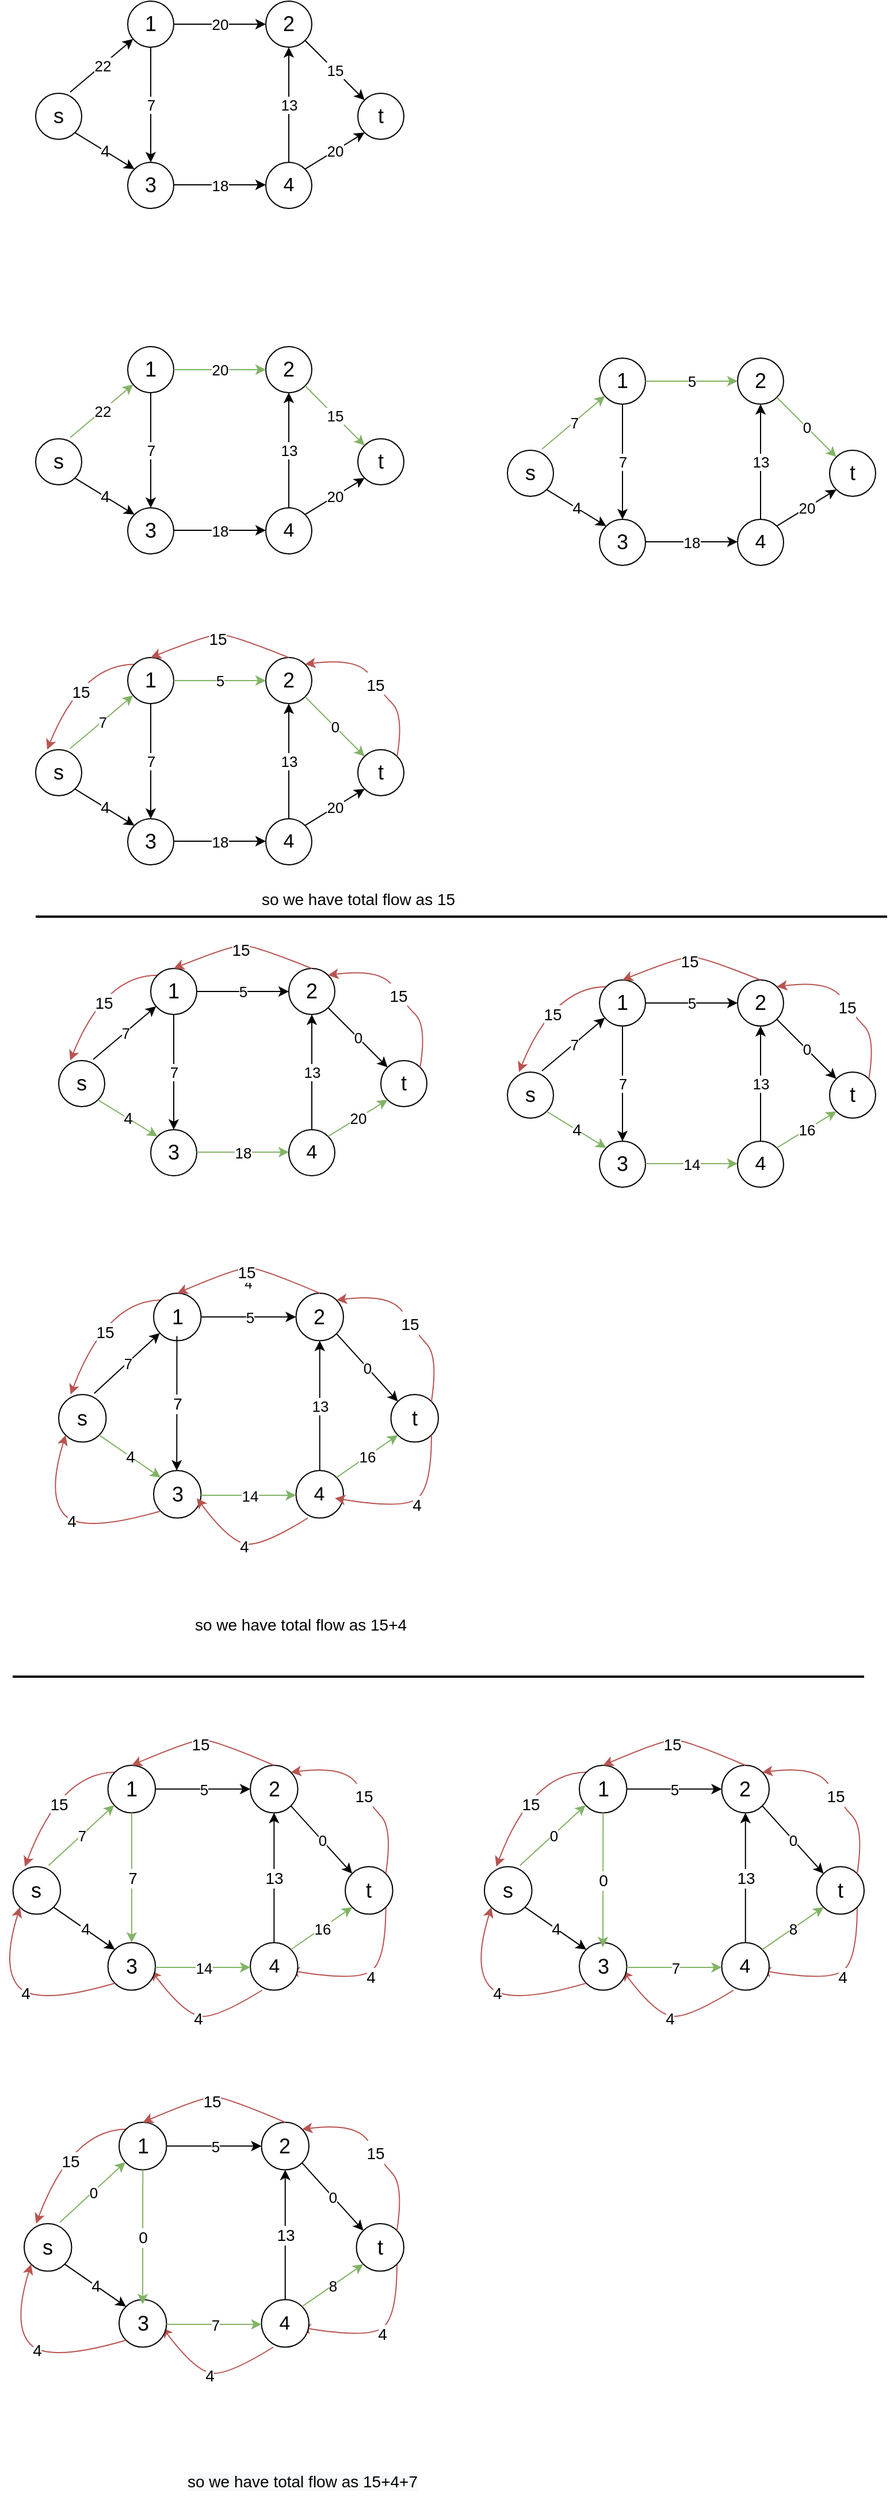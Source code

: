 <mxfile version="16.5.6" type="github">
  <diagram id="t3s6REFhiwwXwHESMnRB" name="Page-1">
    <mxGraphModel dx="946" dy="646" grid="1" gridSize="10" guides="1" tooltips="1" connect="1" arrows="1" fold="1" page="1" pageScale="1" pageWidth="827" pageHeight="1169" math="0" shadow="0">
      <root>
        <mxCell id="0" />
        <mxCell id="1" parent="0" />
        <mxCell id="lxedp-UpiUMQ92V4cm0w-1" value="" style="group" parent="1" vertex="1" connectable="0">
          <mxGeometry x="50" y="60" width="320" height="180" as="geometry" />
        </mxCell>
        <mxCell id="6ZQUbBnNkufjPJ70rE0Q-1" value="&lt;font style=&quot;font-size: 18px&quot;&gt;s&lt;/font&gt;" style="ellipse;whiteSpace=wrap;html=1;aspect=fixed;" parent="lxedp-UpiUMQ92V4cm0w-1" vertex="1">
          <mxGeometry y="80" width="40" height="40" as="geometry" />
        </mxCell>
        <mxCell id="6ZQUbBnNkufjPJ70rE0Q-2" value="&lt;font style=&quot;font-size: 18px&quot;&gt;t&lt;/font&gt;" style="ellipse;whiteSpace=wrap;html=1;aspect=fixed;" parent="lxedp-UpiUMQ92V4cm0w-1" vertex="1">
          <mxGeometry x="280" y="80" width="40" height="40" as="geometry" />
        </mxCell>
        <mxCell id="6ZQUbBnNkufjPJ70rE0Q-3" value="&lt;font style=&quot;font-size: 18px&quot;&gt;1&lt;/font&gt;" style="ellipse;whiteSpace=wrap;html=1;aspect=fixed;" parent="lxedp-UpiUMQ92V4cm0w-1" vertex="1">
          <mxGeometry x="80" width="40" height="40" as="geometry" />
        </mxCell>
        <mxCell id="6ZQUbBnNkufjPJ70rE0Q-4" value="&lt;font style=&quot;font-size: 18px&quot;&gt;2&lt;/font&gt;" style="ellipse;whiteSpace=wrap;html=1;aspect=fixed;" parent="lxedp-UpiUMQ92V4cm0w-1" vertex="1">
          <mxGeometry x="200" width="40" height="40" as="geometry" />
        </mxCell>
        <mxCell id="6ZQUbBnNkufjPJ70rE0Q-5" value="&lt;font style=&quot;font-size: 18px&quot;&gt;3&lt;/font&gt;" style="ellipse;whiteSpace=wrap;html=1;aspect=fixed;" parent="lxedp-UpiUMQ92V4cm0w-1" vertex="1">
          <mxGeometry x="80" y="140" width="40" height="40" as="geometry" />
        </mxCell>
        <mxCell id="6ZQUbBnNkufjPJ70rE0Q-6" value="&lt;font style=&quot;font-size: 17px&quot;&gt;4&lt;/font&gt;" style="ellipse;whiteSpace=wrap;html=1;aspect=fixed;" parent="lxedp-UpiUMQ92V4cm0w-1" vertex="1">
          <mxGeometry x="200" y="140" width="40" height="40" as="geometry" />
        </mxCell>
        <mxCell id="6ZQUbBnNkufjPJ70rE0Q-7" value="" style="endArrow=classic;html=1;rounded=0;exitX=0.75;exitY=-0.025;exitDx=0;exitDy=0;exitPerimeter=0;" parent="lxedp-UpiUMQ92V4cm0w-1" source="6ZQUbBnNkufjPJ70rE0Q-1" target="6ZQUbBnNkufjPJ70rE0Q-3" edge="1">
          <mxGeometry relative="1" as="geometry">
            <mxPoint x="240" y="70" as="sourcePoint" />
            <mxPoint x="340" y="70" as="targetPoint" />
          </mxGeometry>
        </mxCell>
        <mxCell id="6ZQUbBnNkufjPJ70rE0Q-8" value="&lt;font style=&quot;font-size: 13px&quot;&gt;22&lt;/font&gt;" style="edgeLabel;resizable=0;html=1;align=center;verticalAlign=middle;" parent="6ZQUbBnNkufjPJ70rE0Q-7" connectable="0" vertex="1">
          <mxGeometry relative="1" as="geometry" />
        </mxCell>
        <mxCell id="6ZQUbBnNkufjPJ70rE0Q-9" value="" style="endArrow=classic;html=1;rounded=0;exitX=1;exitY=1;exitDx=0;exitDy=0;entryX=0;entryY=0;entryDx=0;entryDy=0;" parent="lxedp-UpiUMQ92V4cm0w-1" source="6ZQUbBnNkufjPJ70rE0Q-1" target="6ZQUbBnNkufjPJ70rE0Q-5" edge="1">
          <mxGeometry relative="1" as="geometry">
            <mxPoint x="40" y="89" as="sourcePoint" />
            <mxPoint x="94.707" y="42.889" as="targetPoint" />
          </mxGeometry>
        </mxCell>
        <mxCell id="6ZQUbBnNkufjPJ70rE0Q-10" value="4" style="edgeLabel;resizable=0;html=1;align=center;verticalAlign=middle;fontSize=14;" parent="6ZQUbBnNkufjPJ70rE0Q-9" connectable="0" vertex="1">
          <mxGeometry relative="1" as="geometry" />
        </mxCell>
        <mxCell id="6ZQUbBnNkufjPJ70rE0Q-11" value="" style="endArrow=classic;html=1;rounded=0;exitX=0.5;exitY=1;exitDx=0;exitDy=0;entryX=0.5;entryY=0;entryDx=0;entryDy=0;" parent="lxedp-UpiUMQ92V4cm0w-1" source="6ZQUbBnNkufjPJ70rE0Q-3" target="6ZQUbBnNkufjPJ70rE0Q-5" edge="1">
          <mxGeometry relative="1" as="geometry">
            <mxPoint x="240" y="70" as="sourcePoint" />
            <mxPoint x="160" y="90" as="targetPoint" />
          </mxGeometry>
        </mxCell>
        <mxCell id="6ZQUbBnNkufjPJ70rE0Q-12" value="7" style="edgeLabel;resizable=0;html=1;align=center;verticalAlign=middle;fontSize=13;" parent="6ZQUbBnNkufjPJ70rE0Q-11" connectable="0" vertex="1">
          <mxGeometry relative="1" as="geometry" />
        </mxCell>
        <mxCell id="6ZQUbBnNkufjPJ70rE0Q-18" value="" style="endArrow=classic;html=1;rounded=0;exitX=1;exitY=0;exitDx=0;exitDy=0;entryX=0;entryY=1;entryDx=0;entryDy=0;" parent="lxedp-UpiUMQ92V4cm0w-1" source="6ZQUbBnNkufjPJ70rE0Q-6" target="6ZQUbBnNkufjPJ70rE0Q-2" edge="1">
          <mxGeometry relative="1" as="geometry">
            <mxPoint x="240" y="70" as="sourcePoint" />
            <mxPoint x="340" y="70" as="targetPoint" />
          </mxGeometry>
        </mxCell>
        <mxCell id="6ZQUbBnNkufjPJ70rE0Q-19" value="20" style="edgeLabel;resizable=0;html=1;align=center;verticalAlign=middle;fontSize=13;" parent="6ZQUbBnNkufjPJ70rE0Q-18" connectable="0" vertex="1">
          <mxGeometry relative="1" as="geometry" />
        </mxCell>
        <mxCell id="6ZQUbBnNkufjPJ70rE0Q-20" value="" style="endArrow=classic;html=1;rounded=0;exitX=1;exitY=1;exitDx=0;exitDy=0;entryX=0;entryY=0;entryDx=0;entryDy=0;" parent="lxedp-UpiUMQ92V4cm0w-1" source="6ZQUbBnNkufjPJ70rE0Q-4" target="6ZQUbBnNkufjPJ70rE0Q-2" edge="1">
          <mxGeometry relative="1" as="geometry">
            <mxPoint x="240" y="70" as="sourcePoint" />
            <mxPoint x="340" y="70" as="targetPoint" />
          </mxGeometry>
        </mxCell>
        <mxCell id="6ZQUbBnNkufjPJ70rE0Q-21" value="15" style="edgeLabel;resizable=0;html=1;align=center;verticalAlign=middle;fontSize=13;" parent="6ZQUbBnNkufjPJ70rE0Q-20" connectable="0" vertex="1">
          <mxGeometry relative="1" as="geometry" />
        </mxCell>
        <mxCell id="6ZQUbBnNkufjPJ70rE0Q-22" value="" style="endArrow=classic;html=1;rounded=0;exitX=1;exitY=0.5;exitDx=0;exitDy=0;entryX=0;entryY=0.5;entryDx=0;entryDy=0;" parent="lxedp-UpiUMQ92V4cm0w-1" source="6ZQUbBnNkufjPJ70rE0Q-3" target="6ZQUbBnNkufjPJ70rE0Q-4" edge="1">
          <mxGeometry relative="1" as="geometry">
            <mxPoint x="240" y="70" as="sourcePoint" />
            <mxPoint x="340" y="70" as="targetPoint" />
          </mxGeometry>
        </mxCell>
        <mxCell id="6ZQUbBnNkufjPJ70rE0Q-23" value="20" style="edgeLabel;resizable=0;html=1;align=center;verticalAlign=middle;fontSize=13;" parent="6ZQUbBnNkufjPJ70rE0Q-22" connectable="0" vertex="1">
          <mxGeometry relative="1" as="geometry" />
        </mxCell>
        <mxCell id="6ZQUbBnNkufjPJ70rE0Q-24" value="" style="endArrow=classic;html=1;rounded=0;exitX=1;exitY=0.5;exitDx=0;exitDy=0;entryX=0;entryY=0.5;entryDx=0;entryDy=0;" parent="lxedp-UpiUMQ92V4cm0w-1" edge="1">
          <mxGeometry relative="1" as="geometry">
            <mxPoint x="120" y="159.5" as="sourcePoint" />
            <mxPoint x="200" y="159.5" as="targetPoint" />
          </mxGeometry>
        </mxCell>
        <mxCell id="6ZQUbBnNkufjPJ70rE0Q-25" value="18" style="edgeLabel;resizable=0;html=1;align=center;verticalAlign=middle;fontSize=13;" parent="6ZQUbBnNkufjPJ70rE0Q-24" connectable="0" vertex="1">
          <mxGeometry relative="1" as="geometry" />
        </mxCell>
        <mxCell id="6ZQUbBnNkufjPJ70rE0Q-30" value="" style="endArrow=classic;html=1;rounded=0;entryX=0.5;entryY=1;entryDx=0;entryDy=0;" parent="lxedp-UpiUMQ92V4cm0w-1" target="6ZQUbBnNkufjPJ70rE0Q-4" edge="1">
          <mxGeometry relative="1" as="geometry">
            <mxPoint x="220" y="140" as="sourcePoint" />
            <mxPoint x="150" y="100" as="targetPoint" />
          </mxGeometry>
        </mxCell>
        <mxCell id="6ZQUbBnNkufjPJ70rE0Q-31" value="13" style="edgeLabel;resizable=0;html=1;align=center;verticalAlign=middle;fontSize=13;" parent="6ZQUbBnNkufjPJ70rE0Q-30" connectable="0" vertex="1">
          <mxGeometry relative="1" as="geometry" />
        </mxCell>
        <mxCell id="lxedp-UpiUMQ92V4cm0w-2" value="" style="group" parent="1" vertex="1" connectable="0">
          <mxGeometry x="50" y="360" width="320" height="180" as="geometry" />
        </mxCell>
        <mxCell id="lxedp-UpiUMQ92V4cm0w-3" value="&lt;font style=&quot;font-size: 18px&quot;&gt;s&lt;/font&gt;" style="ellipse;whiteSpace=wrap;html=1;aspect=fixed;" parent="lxedp-UpiUMQ92V4cm0w-2" vertex="1">
          <mxGeometry y="80" width="40" height="40" as="geometry" />
        </mxCell>
        <mxCell id="lxedp-UpiUMQ92V4cm0w-4" value="&lt;font style=&quot;font-size: 18px&quot;&gt;t&lt;/font&gt;" style="ellipse;whiteSpace=wrap;html=1;aspect=fixed;" parent="lxedp-UpiUMQ92V4cm0w-2" vertex="1">
          <mxGeometry x="280" y="80" width="40" height="40" as="geometry" />
        </mxCell>
        <mxCell id="lxedp-UpiUMQ92V4cm0w-5" value="&lt;font style=&quot;font-size: 18px&quot;&gt;1&lt;/font&gt;" style="ellipse;whiteSpace=wrap;html=1;aspect=fixed;" parent="lxedp-UpiUMQ92V4cm0w-2" vertex="1">
          <mxGeometry x="80" width="40" height="40" as="geometry" />
        </mxCell>
        <mxCell id="lxedp-UpiUMQ92V4cm0w-6" value="&lt;font style=&quot;font-size: 18px&quot;&gt;2&lt;/font&gt;" style="ellipse;whiteSpace=wrap;html=1;aspect=fixed;" parent="lxedp-UpiUMQ92V4cm0w-2" vertex="1">
          <mxGeometry x="200" width="40" height="40" as="geometry" />
        </mxCell>
        <mxCell id="lxedp-UpiUMQ92V4cm0w-7" value="&lt;font style=&quot;font-size: 18px&quot;&gt;3&lt;/font&gt;" style="ellipse;whiteSpace=wrap;html=1;aspect=fixed;" parent="lxedp-UpiUMQ92V4cm0w-2" vertex="1">
          <mxGeometry x="80" y="140" width="40" height="40" as="geometry" />
        </mxCell>
        <mxCell id="lxedp-UpiUMQ92V4cm0w-8" value="&lt;font style=&quot;font-size: 17px&quot;&gt;4&lt;/font&gt;" style="ellipse;whiteSpace=wrap;html=1;aspect=fixed;" parent="lxedp-UpiUMQ92V4cm0w-2" vertex="1">
          <mxGeometry x="200" y="140" width="40" height="40" as="geometry" />
        </mxCell>
        <mxCell id="lxedp-UpiUMQ92V4cm0w-9" value="" style="endArrow=classic;html=1;rounded=0;exitX=0.75;exitY=-0.025;exitDx=0;exitDy=0;exitPerimeter=0;fillColor=#d5e8d4;strokeColor=#82b366;" parent="lxedp-UpiUMQ92V4cm0w-2" source="lxedp-UpiUMQ92V4cm0w-3" target="lxedp-UpiUMQ92V4cm0w-5" edge="1">
          <mxGeometry relative="1" as="geometry">
            <mxPoint x="240" y="70" as="sourcePoint" />
            <mxPoint x="340" y="70" as="targetPoint" />
          </mxGeometry>
        </mxCell>
        <mxCell id="lxedp-UpiUMQ92V4cm0w-10" value="&lt;font style=&quot;font-size: 13px&quot;&gt;22&lt;/font&gt;" style="edgeLabel;resizable=0;html=1;align=center;verticalAlign=middle;" parent="lxedp-UpiUMQ92V4cm0w-9" connectable="0" vertex="1">
          <mxGeometry relative="1" as="geometry" />
        </mxCell>
        <mxCell id="lxedp-UpiUMQ92V4cm0w-11" value="" style="endArrow=classic;html=1;rounded=0;exitX=1;exitY=1;exitDx=0;exitDy=0;entryX=0;entryY=0;entryDx=0;entryDy=0;" parent="lxedp-UpiUMQ92V4cm0w-2" source="lxedp-UpiUMQ92V4cm0w-3" target="lxedp-UpiUMQ92V4cm0w-7" edge="1">
          <mxGeometry relative="1" as="geometry">
            <mxPoint x="40" y="89" as="sourcePoint" />
            <mxPoint x="94.707" y="42.889" as="targetPoint" />
          </mxGeometry>
        </mxCell>
        <mxCell id="lxedp-UpiUMQ92V4cm0w-12" value="4" style="edgeLabel;resizable=0;html=1;align=center;verticalAlign=middle;fontSize=14;" parent="lxedp-UpiUMQ92V4cm0w-11" connectable="0" vertex="1">
          <mxGeometry relative="1" as="geometry" />
        </mxCell>
        <mxCell id="lxedp-UpiUMQ92V4cm0w-13" value="" style="endArrow=classic;html=1;rounded=0;exitX=0.5;exitY=1;exitDx=0;exitDy=0;" parent="lxedp-UpiUMQ92V4cm0w-2" source="lxedp-UpiUMQ92V4cm0w-5" edge="1">
          <mxGeometry relative="1" as="geometry">
            <mxPoint x="240" y="70" as="sourcePoint" />
            <mxPoint x="100" y="140" as="targetPoint" />
          </mxGeometry>
        </mxCell>
        <mxCell id="lxedp-UpiUMQ92V4cm0w-14" value="7" style="edgeLabel;resizable=0;html=1;align=center;verticalAlign=middle;fontSize=13;" parent="lxedp-UpiUMQ92V4cm0w-13" connectable="0" vertex="1">
          <mxGeometry relative="1" as="geometry" />
        </mxCell>
        <mxCell id="lxedp-UpiUMQ92V4cm0w-15" value="" style="endArrow=classic;html=1;rounded=0;exitX=1;exitY=0;exitDx=0;exitDy=0;entryX=0;entryY=1;entryDx=0;entryDy=0;" parent="lxedp-UpiUMQ92V4cm0w-2" source="lxedp-UpiUMQ92V4cm0w-8" target="lxedp-UpiUMQ92V4cm0w-4" edge="1">
          <mxGeometry relative="1" as="geometry">
            <mxPoint x="240" y="70" as="sourcePoint" />
            <mxPoint x="340" y="70" as="targetPoint" />
          </mxGeometry>
        </mxCell>
        <mxCell id="lxedp-UpiUMQ92V4cm0w-16" value="20" style="edgeLabel;resizable=0;html=1;align=center;verticalAlign=middle;fontSize=13;" parent="lxedp-UpiUMQ92V4cm0w-15" connectable="0" vertex="1">
          <mxGeometry relative="1" as="geometry" />
        </mxCell>
        <mxCell id="lxedp-UpiUMQ92V4cm0w-17" value="" style="endArrow=classic;html=1;rounded=0;exitX=1;exitY=1;exitDx=0;exitDy=0;entryX=0;entryY=0;entryDx=0;entryDy=0;fillColor=#d5e8d4;strokeColor=#82b366;" parent="lxedp-UpiUMQ92V4cm0w-2" source="lxedp-UpiUMQ92V4cm0w-6" target="lxedp-UpiUMQ92V4cm0w-4" edge="1">
          <mxGeometry relative="1" as="geometry">
            <mxPoint x="240" y="70" as="sourcePoint" />
            <mxPoint x="340" y="70" as="targetPoint" />
          </mxGeometry>
        </mxCell>
        <mxCell id="lxedp-UpiUMQ92V4cm0w-18" value="15" style="edgeLabel;resizable=0;html=1;align=center;verticalAlign=middle;fontSize=13;" parent="lxedp-UpiUMQ92V4cm0w-17" connectable="0" vertex="1">
          <mxGeometry relative="1" as="geometry" />
        </mxCell>
        <mxCell id="lxedp-UpiUMQ92V4cm0w-19" value="" style="endArrow=classic;html=1;rounded=0;exitX=1;exitY=0.5;exitDx=0;exitDy=0;entryX=0;entryY=0.5;entryDx=0;entryDy=0;fillColor=#d5e8d4;strokeColor=#82b366;" parent="lxedp-UpiUMQ92V4cm0w-2" source="lxedp-UpiUMQ92V4cm0w-5" target="lxedp-UpiUMQ92V4cm0w-6" edge="1">
          <mxGeometry relative="1" as="geometry">
            <mxPoint x="240" y="70" as="sourcePoint" />
            <mxPoint x="340" y="70" as="targetPoint" />
          </mxGeometry>
        </mxCell>
        <mxCell id="lxedp-UpiUMQ92V4cm0w-20" value="20" style="edgeLabel;resizable=0;html=1;align=center;verticalAlign=middle;fontSize=13;" parent="lxedp-UpiUMQ92V4cm0w-19" connectable="0" vertex="1">
          <mxGeometry relative="1" as="geometry" />
        </mxCell>
        <mxCell id="lxedp-UpiUMQ92V4cm0w-21" value="" style="endArrow=classic;html=1;rounded=0;exitX=1;exitY=0.5;exitDx=0;exitDy=0;entryX=0;entryY=0.5;entryDx=0;entryDy=0;" parent="lxedp-UpiUMQ92V4cm0w-2" edge="1">
          <mxGeometry relative="1" as="geometry">
            <mxPoint x="120" y="159.5" as="sourcePoint" />
            <mxPoint x="200" y="159.5" as="targetPoint" />
          </mxGeometry>
        </mxCell>
        <mxCell id="lxedp-UpiUMQ92V4cm0w-22" value="18" style="edgeLabel;resizable=0;html=1;align=center;verticalAlign=middle;fontSize=13;" parent="lxedp-UpiUMQ92V4cm0w-21" connectable="0" vertex="1">
          <mxGeometry relative="1" as="geometry" />
        </mxCell>
        <mxCell id="lxedp-UpiUMQ92V4cm0w-23" value="" style="endArrow=classic;html=1;rounded=0;entryX=0.5;entryY=1;entryDx=0;entryDy=0;" parent="lxedp-UpiUMQ92V4cm0w-2" target="lxedp-UpiUMQ92V4cm0w-6" edge="1">
          <mxGeometry relative="1" as="geometry">
            <mxPoint x="220" y="140" as="sourcePoint" />
            <mxPoint x="140" y="90" as="targetPoint" />
          </mxGeometry>
        </mxCell>
        <mxCell id="lxedp-UpiUMQ92V4cm0w-24" value="13" style="edgeLabel;resizable=0;html=1;align=center;verticalAlign=middle;fontSize=13;" parent="lxedp-UpiUMQ92V4cm0w-23" connectable="0" vertex="1">
          <mxGeometry relative="1" as="geometry" />
        </mxCell>
        <mxCell id="lxedp-UpiUMQ92V4cm0w-57" value="" style="group" parent="1" vertex="1" connectable="0">
          <mxGeometry x="50" y="610" width="320" height="200" as="geometry" />
        </mxCell>
        <mxCell id="lxedp-UpiUMQ92V4cm0w-53" value="" style="curved=1;endArrow=classic;html=1;rounded=0;fontSize=18;strokeColor=#b85450;strokeWidth=1;exitX=0;exitY=0;exitDx=0;exitDy=0;fillColor=#f8cecc;" parent="lxedp-UpiUMQ92V4cm0w-57" source="lxedp-UpiUMQ92V4cm0w-29" edge="1">
          <mxGeometry width="50" height="50" relative="1" as="geometry">
            <mxPoint x="340" y="40" as="sourcePoint" />
            <mxPoint x="10" y="100" as="targetPoint" />
            <Array as="points">
              <mxPoint x="40" y="26" />
            </Array>
          </mxGeometry>
        </mxCell>
        <mxCell id="lxedp-UpiUMQ92V4cm0w-55" value="15" style="edgeLabel;html=1;align=center;verticalAlign=middle;resizable=0;points=[];fontSize=14;container=0;" parent="lxedp-UpiUMQ92V4cm0w-53" vertex="1" connectable="0">
          <mxGeometry x="0.089" y="8" relative="1" as="geometry">
            <mxPoint as="offset" />
          </mxGeometry>
        </mxCell>
        <mxCell id="lxedp-UpiUMQ92V4cm0w-27" value="&lt;font style=&quot;font-size: 18px&quot;&gt;s&lt;/font&gt;" style="ellipse;whiteSpace=wrap;html=1;aspect=fixed;container=0;" parent="lxedp-UpiUMQ92V4cm0w-57" vertex="1">
          <mxGeometry y="100" width="40" height="40" as="geometry" />
        </mxCell>
        <mxCell id="lxedp-UpiUMQ92V4cm0w-28" value="&lt;font style=&quot;font-size: 18px&quot;&gt;t&lt;/font&gt;" style="ellipse;whiteSpace=wrap;html=1;aspect=fixed;container=0;" parent="lxedp-UpiUMQ92V4cm0w-57" vertex="1">
          <mxGeometry x="280" y="100" width="40" height="40" as="geometry" />
        </mxCell>
        <mxCell id="lxedp-UpiUMQ92V4cm0w-29" value="&lt;font style=&quot;font-size: 18px&quot;&gt;1&lt;/font&gt;" style="ellipse;whiteSpace=wrap;html=1;aspect=fixed;container=0;" parent="lxedp-UpiUMQ92V4cm0w-57" vertex="1">
          <mxGeometry x="80" y="20" width="40" height="40" as="geometry" />
        </mxCell>
        <mxCell id="lxedp-UpiUMQ92V4cm0w-30" value="&lt;font style=&quot;font-size: 18px&quot;&gt;2&lt;/font&gt;" style="ellipse;whiteSpace=wrap;html=1;aspect=fixed;container=0;" parent="lxedp-UpiUMQ92V4cm0w-57" vertex="1">
          <mxGeometry x="200" y="20" width="40" height="40" as="geometry" />
        </mxCell>
        <mxCell id="lxedp-UpiUMQ92V4cm0w-31" value="&lt;font style=&quot;font-size: 18px&quot;&gt;3&lt;/font&gt;" style="ellipse;whiteSpace=wrap;html=1;aspect=fixed;container=0;" parent="lxedp-UpiUMQ92V4cm0w-57" vertex="1">
          <mxGeometry x="80" y="160" width="40" height="40" as="geometry" />
        </mxCell>
        <mxCell id="lxedp-UpiUMQ92V4cm0w-32" value="&lt;font style=&quot;font-size: 17px&quot;&gt;4&lt;/font&gt;" style="ellipse;whiteSpace=wrap;html=1;aspect=fixed;container=0;" parent="lxedp-UpiUMQ92V4cm0w-57" vertex="1">
          <mxGeometry x="200" y="160" width="40" height="40" as="geometry" />
        </mxCell>
        <mxCell id="lxedp-UpiUMQ92V4cm0w-33" value="" style="endArrow=classic;html=1;rounded=0;exitX=0.75;exitY=-0.025;exitDx=0;exitDy=0;exitPerimeter=0;fillColor=#d5e8d4;strokeColor=#82b366;" parent="lxedp-UpiUMQ92V4cm0w-57" source="lxedp-UpiUMQ92V4cm0w-27" target="lxedp-UpiUMQ92V4cm0w-29" edge="1">
          <mxGeometry relative="1" as="geometry">
            <mxPoint x="240" y="90" as="sourcePoint" />
            <mxPoint x="340" y="90" as="targetPoint" />
          </mxGeometry>
        </mxCell>
        <mxCell id="lxedp-UpiUMQ92V4cm0w-34" value="&lt;font style=&quot;font-size: 13px&quot;&gt;7&lt;/font&gt;" style="edgeLabel;resizable=0;html=1;align=center;verticalAlign=middle;container=0;" parent="lxedp-UpiUMQ92V4cm0w-33" connectable="0" vertex="1">
          <mxGeometry relative="1" as="geometry" />
        </mxCell>
        <mxCell id="lxedp-UpiUMQ92V4cm0w-35" value="" style="endArrow=classic;html=1;rounded=0;exitX=1;exitY=1;exitDx=0;exitDy=0;entryX=0;entryY=0;entryDx=0;entryDy=0;" parent="lxedp-UpiUMQ92V4cm0w-57" source="lxedp-UpiUMQ92V4cm0w-27" target="lxedp-UpiUMQ92V4cm0w-31" edge="1">
          <mxGeometry relative="1" as="geometry">
            <mxPoint x="40" y="109" as="sourcePoint" />
            <mxPoint x="94.707" y="62.889" as="targetPoint" />
          </mxGeometry>
        </mxCell>
        <mxCell id="lxedp-UpiUMQ92V4cm0w-36" value="4" style="edgeLabel;resizable=0;html=1;align=center;verticalAlign=middle;fontSize=14;container=0;" parent="lxedp-UpiUMQ92V4cm0w-35" connectable="0" vertex="1">
          <mxGeometry relative="1" as="geometry" />
        </mxCell>
        <mxCell id="lxedp-UpiUMQ92V4cm0w-37" value="" style="endArrow=classic;html=1;rounded=0;exitX=0.5;exitY=1;exitDx=0;exitDy=0;entryX=0.5;entryY=0;entryDx=0;entryDy=0;" parent="lxedp-UpiUMQ92V4cm0w-57" source="lxedp-UpiUMQ92V4cm0w-29" target="lxedp-UpiUMQ92V4cm0w-31" edge="1">
          <mxGeometry relative="1" as="geometry">
            <mxPoint x="240" y="90" as="sourcePoint" />
            <mxPoint x="160" y="110" as="targetPoint" />
          </mxGeometry>
        </mxCell>
        <mxCell id="lxedp-UpiUMQ92V4cm0w-38" value="7" style="edgeLabel;resizable=0;html=1;align=center;verticalAlign=middle;fontSize=13;container=0;" parent="lxedp-UpiUMQ92V4cm0w-37" connectable="0" vertex="1">
          <mxGeometry relative="1" as="geometry" />
        </mxCell>
        <mxCell id="lxedp-UpiUMQ92V4cm0w-39" value="" style="endArrow=classic;html=1;rounded=0;exitX=1;exitY=0;exitDx=0;exitDy=0;entryX=0;entryY=1;entryDx=0;entryDy=0;" parent="lxedp-UpiUMQ92V4cm0w-57" source="lxedp-UpiUMQ92V4cm0w-32" target="lxedp-UpiUMQ92V4cm0w-28" edge="1">
          <mxGeometry relative="1" as="geometry">
            <mxPoint x="240" y="90" as="sourcePoint" />
            <mxPoint x="340" y="90" as="targetPoint" />
          </mxGeometry>
        </mxCell>
        <mxCell id="lxedp-UpiUMQ92V4cm0w-40" value="20" style="edgeLabel;resizable=0;html=1;align=center;verticalAlign=middle;fontSize=13;container=0;" parent="lxedp-UpiUMQ92V4cm0w-39" connectable="0" vertex="1">
          <mxGeometry relative="1" as="geometry" />
        </mxCell>
        <mxCell id="lxedp-UpiUMQ92V4cm0w-41" value="" style="endArrow=classic;html=1;rounded=0;exitX=1;exitY=1;exitDx=0;exitDy=0;entryX=0;entryY=0;entryDx=0;entryDy=0;fillColor=#d5e8d4;strokeColor=#82b366;" parent="lxedp-UpiUMQ92V4cm0w-57" source="lxedp-UpiUMQ92V4cm0w-30" target="lxedp-UpiUMQ92V4cm0w-28" edge="1">
          <mxGeometry relative="1" as="geometry">
            <mxPoint x="240" y="90" as="sourcePoint" />
            <mxPoint x="340" y="90" as="targetPoint" />
          </mxGeometry>
        </mxCell>
        <mxCell id="lxedp-UpiUMQ92V4cm0w-42" value="0" style="edgeLabel;resizable=0;html=1;align=center;verticalAlign=middle;fontSize=13;container=0;" parent="lxedp-UpiUMQ92V4cm0w-41" connectable="0" vertex="1">
          <mxGeometry relative="1" as="geometry" />
        </mxCell>
        <mxCell id="lxedp-UpiUMQ92V4cm0w-43" value="" style="endArrow=classic;html=1;rounded=0;exitX=1;exitY=0.5;exitDx=0;exitDy=0;entryX=0;entryY=0.5;entryDx=0;entryDy=0;fillColor=#d5e8d4;strokeColor=#82b366;" parent="lxedp-UpiUMQ92V4cm0w-57" source="lxedp-UpiUMQ92V4cm0w-29" target="lxedp-UpiUMQ92V4cm0w-30" edge="1">
          <mxGeometry relative="1" as="geometry">
            <mxPoint x="240" y="90" as="sourcePoint" />
            <mxPoint x="340" y="90" as="targetPoint" />
          </mxGeometry>
        </mxCell>
        <mxCell id="lxedp-UpiUMQ92V4cm0w-44" value="5" style="edgeLabel;resizable=0;html=1;align=center;verticalAlign=middle;fontSize=13;container=0;" parent="lxedp-UpiUMQ92V4cm0w-43" connectable="0" vertex="1">
          <mxGeometry relative="1" as="geometry" />
        </mxCell>
        <mxCell id="lxedp-UpiUMQ92V4cm0w-45" value="" style="endArrow=classic;html=1;rounded=0;exitX=1;exitY=0.5;exitDx=0;exitDy=0;entryX=0;entryY=0.5;entryDx=0;entryDy=0;" parent="lxedp-UpiUMQ92V4cm0w-57" edge="1">
          <mxGeometry relative="1" as="geometry">
            <mxPoint x="120" y="179.5" as="sourcePoint" />
            <mxPoint x="200" y="179.5" as="targetPoint" />
          </mxGeometry>
        </mxCell>
        <mxCell id="lxedp-UpiUMQ92V4cm0w-46" value="18" style="edgeLabel;resizable=0;html=1;align=center;verticalAlign=middle;fontSize=13;container=0;" parent="lxedp-UpiUMQ92V4cm0w-45" connectable="0" vertex="1">
          <mxGeometry relative="1" as="geometry" />
        </mxCell>
        <mxCell id="lxedp-UpiUMQ92V4cm0w-47" value="" style="endArrow=classic;html=1;rounded=0;exitX=0.5;exitY=0;exitDx=0;exitDy=0;entryX=0.5;entryY=1;entryDx=0;entryDy=0;" parent="lxedp-UpiUMQ92V4cm0w-57" source="lxedp-UpiUMQ92V4cm0w-32" target="lxedp-UpiUMQ92V4cm0w-30" edge="1">
          <mxGeometry relative="1" as="geometry">
            <mxPoint x="520" y="190" as="sourcePoint" />
            <mxPoint x="160" y="120" as="targetPoint" />
          </mxGeometry>
        </mxCell>
        <mxCell id="lxedp-UpiUMQ92V4cm0w-48" value="13" style="edgeLabel;resizable=0;html=1;align=center;verticalAlign=middle;fontSize=13;container=0;" parent="lxedp-UpiUMQ92V4cm0w-47" connectable="0" vertex="1">
          <mxGeometry relative="1" as="geometry" />
        </mxCell>
        <mxCell id="lxedp-UpiUMQ92V4cm0w-49" value="&lt;font style=&quot;font-size: 14px&quot;&gt;15&lt;/font&gt;" style="curved=1;endArrow=classic;html=1;rounded=0;fontSize=18;strokeColor=#b85450;strokeWidth=1;exitX=1;exitY=0;exitDx=0;exitDy=0;entryX=1;entryY=0;entryDx=0;entryDy=0;fillColor=#f8cecc;" parent="lxedp-UpiUMQ92V4cm0w-57" source="lxedp-UpiUMQ92V4cm0w-28" target="lxedp-UpiUMQ92V4cm0w-30" edge="1">
          <mxGeometry width="50" height="50" relative="1" as="geometry">
            <mxPoint x="340" y="40" as="sourcePoint" />
            <mxPoint x="390" y="-10" as="targetPoint" />
            <Array as="points">
              <mxPoint x="320" y="70" />
              <mxPoint x="300" y="50" />
              <mxPoint x="280" y="20" />
            </Array>
          </mxGeometry>
        </mxCell>
        <mxCell id="lxedp-UpiUMQ92V4cm0w-52" value="" style="curved=1;endArrow=classic;html=1;rounded=0;fontSize=18;strokeColor=#b85450;strokeWidth=1;exitX=0.5;exitY=0;exitDx=0;exitDy=0;entryX=0.5;entryY=0;entryDx=0;entryDy=0;fillColor=#f8cecc;" parent="lxedp-UpiUMQ92V4cm0w-57" source="lxedp-UpiUMQ92V4cm0w-30" target="lxedp-UpiUMQ92V4cm0w-29" edge="1">
          <mxGeometry width="50" height="50" relative="1" as="geometry">
            <mxPoint x="340" y="40" as="sourcePoint" />
            <mxPoint x="390" y="-10" as="targetPoint" />
            <Array as="points">
              <mxPoint x="170" />
              <mxPoint x="150" />
            </Array>
          </mxGeometry>
        </mxCell>
        <mxCell id="lxedp-UpiUMQ92V4cm0w-54" value="15" style="edgeLabel;html=1;align=center;verticalAlign=middle;resizable=0;points=[];fontSize=14;container=0;" parent="lxedp-UpiUMQ92V4cm0w-52" vertex="1" connectable="0">
          <mxGeometry x="0.031" y="4" relative="1" as="geometry">
            <mxPoint as="offset" />
          </mxGeometry>
        </mxCell>
        <mxCell id="lxedp-UpiUMQ92V4cm0w-58" value="" style="group" parent="1" vertex="1" connectable="0">
          <mxGeometry x="70" y="880" width="320" height="200" as="geometry" />
        </mxCell>
        <mxCell id="lxedp-UpiUMQ92V4cm0w-59" value="" style="curved=1;endArrow=classic;html=1;rounded=0;fontSize=18;strokeColor=#b85450;strokeWidth=1;exitX=0;exitY=0;exitDx=0;exitDy=0;fillColor=#f8cecc;" parent="lxedp-UpiUMQ92V4cm0w-58" source="lxedp-UpiUMQ92V4cm0w-63" edge="1">
          <mxGeometry width="50" height="50" relative="1" as="geometry">
            <mxPoint x="340" y="40" as="sourcePoint" />
            <mxPoint x="10" y="100" as="targetPoint" />
            <Array as="points">
              <mxPoint x="40" y="26" />
            </Array>
          </mxGeometry>
        </mxCell>
        <mxCell id="lxedp-UpiUMQ92V4cm0w-60" value="15" style="edgeLabel;html=1;align=center;verticalAlign=middle;resizable=0;points=[];fontSize=14;container=0;" parent="lxedp-UpiUMQ92V4cm0w-59" vertex="1" connectable="0">
          <mxGeometry x="0.089" y="8" relative="1" as="geometry">
            <mxPoint as="offset" />
          </mxGeometry>
        </mxCell>
        <mxCell id="lxedp-UpiUMQ92V4cm0w-61" value="&lt;font style=&quot;font-size: 18px&quot;&gt;s&lt;/font&gt;" style="ellipse;whiteSpace=wrap;html=1;aspect=fixed;container=0;" parent="lxedp-UpiUMQ92V4cm0w-58" vertex="1">
          <mxGeometry y="100" width="40" height="40" as="geometry" />
        </mxCell>
        <mxCell id="lxedp-UpiUMQ92V4cm0w-62" value="&lt;font style=&quot;font-size: 18px&quot;&gt;t&lt;/font&gt;" style="ellipse;whiteSpace=wrap;html=1;aspect=fixed;container=0;" parent="lxedp-UpiUMQ92V4cm0w-58" vertex="1">
          <mxGeometry x="280" y="100" width="40" height="40" as="geometry" />
        </mxCell>
        <mxCell id="lxedp-UpiUMQ92V4cm0w-63" value="&lt;font style=&quot;font-size: 18px&quot;&gt;1&lt;/font&gt;" style="ellipse;whiteSpace=wrap;html=1;aspect=fixed;container=0;" parent="lxedp-UpiUMQ92V4cm0w-58" vertex="1">
          <mxGeometry x="80" y="20" width="40" height="40" as="geometry" />
        </mxCell>
        <mxCell id="lxedp-UpiUMQ92V4cm0w-64" value="&lt;font style=&quot;font-size: 18px&quot;&gt;2&lt;/font&gt;" style="ellipse;whiteSpace=wrap;html=1;aspect=fixed;container=0;" parent="lxedp-UpiUMQ92V4cm0w-58" vertex="1">
          <mxGeometry x="200" y="20" width="40" height="40" as="geometry" />
        </mxCell>
        <mxCell id="lxedp-UpiUMQ92V4cm0w-65" value="&lt;font style=&quot;font-size: 18px&quot;&gt;3&lt;/font&gt;" style="ellipse;whiteSpace=wrap;html=1;aspect=fixed;container=0;" parent="lxedp-UpiUMQ92V4cm0w-58" vertex="1">
          <mxGeometry x="80" y="160" width="40" height="40" as="geometry" />
        </mxCell>
        <mxCell id="lxedp-UpiUMQ92V4cm0w-66" value="&lt;font style=&quot;font-size: 17px&quot;&gt;4&lt;/font&gt;" style="ellipse;whiteSpace=wrap;html=1;aspect=fixed;container=0;" parent="lxedp-UpiUMQ92V4cm0w-58" vertex="1">
          <mxGeometry x="200" y="160" width="40" height="40" as="geometry" />
        </mxCell>
        <mxCell id="lxedp-UpiUMQ92V4cm0w-67" value="" style="endArrow=classic;html=1;rounded=0;exitX=0.75;exitY=-0.025;exitDx=0;exitDy=0;exitPerimeter=0;" parent="lxedp-UpiUMQ92V4cm0w-58" source="lxedp-UpiUMQ92V4cm0w-61" target="lxedp-UpiUMQ92V4cm0w-63" edge="1">
          <mxGeometry relative="1" as="geometry">
            <mxPoint x="240" y="90" as="sourcePoint" />
            <mxPoint x="340" y="90" as="targetPoint" />
          </mxGeometry>
        </mxCell>
        <mxCell id="lxedp-UpiUMQ92V4cm0w-68" value="&lt;font style=&quot;font-size: 13px&quot;&gt;7&lt;/font&gt;" style="edgeLabel;resizable=0;html=1;align=center;verticalAlign=middle;container=0;" parent="lxedp-UpiUMQ92V4cm0w-67" connectable="0" vertex="1">
          <mxGeometry relative="1" as="geometry" />
        </mxCell>
        <mxCell id="lxedp-UpiUMQ92V4cm0w-69" value="" style="endArrow=classic;html=1;rounded=0;exitX=1;exitY=1;exitDx=0;exitDy=0;entryX=0;entryY=0;entryDx=0;entryDy=0;fillColor=#d5e8d4;strokeColor=#82b366;" parent="lxedp-UpiUMQ92V4cm0w-58" source="lxedp-UpiUMQ92V4cm0w-61" target="lxedp-UpiUMQ92V4cm0w-65" edge="1">
          <mxGeometry relative="1" as="geometry">
            <mxPoint x="40" y="109" as="sourcePoint" />
            <mxPoint x="94.707" y="62.889" as="targetPoint" />
          </mxGeometry>
        </mxCell>
        <mxCell id="lxedp-UpiUMQ92V4cm0w-70" value="4" style="edgeLabel;resizable=0;html=1;align=center;verticalAlign=middle;fontSize=14;container=0;" parent="lxedp-UpiUMQ92V4cm0w-69" connectable="0" vertex="1">
          <mxGeometry relative="1" as="geometry" />
        </mxCell>
        <mxCell id="lxedp-UpiUMQ92V4cm0w-71" value="" style="endArrow=classic;html=1;rounded=0;exitX=0.5;exitY=1;exitDx=0;exitDy=0;entryX=0.5;entryY=0;entryDx=0;entryDy=0;" parent="lxedp-UpiUMQ92V4cm0w-58" source="lxedp-UpiUMQ92V4cm0w-63" target="lxedp-UpiUMQ92V4cm0w-65" edge="1">
          <mxGeometry relative="1" as="geometry">
            <mxPoint x="240" y="90" as="sourcePoint" />
            <mxPoint x="140" y="110" as="targetPoint" />
          </mxGeometry>
        </mxCell>
        <mxCell id="lxedp-UpiUMQ92V4cm0w-72" value="7" style="edgeLabel;resizable=0;html=1;align=center;verticalAlign=middle;fontSize=13;container=0;" parent="lxedp-UpiUMQ92V4cm0w-71" connectable="0" vertex="1">
          <mxGeometry relative="1" as="geometry" />
        </mxCell>
        <mxCell id="lxedp-UpiUMQ92V4cm0w-73" value="" style="endArrow=classic;html=1;rounded=0;exitX=1;exitY=0;exitDx=0;exitDy=0;entryX=0;entryY=1;entryDx=0;entryDy=0;fillColor=#d5e8d4;strokeColor=#82b366;" parent="lxedp-UpiUMQ92V4cm0w-58" source="lxedp-UpiUMQ92V4cm0w-66" target="lxedp-UpiUMQ92V4cm0w-62" edge="1">
          <mxGeometry relative="1" as="geometry">
            <mxPoint x="240" y="90" as="sourcePoint" />
            <mxPoint x="340" y="90" as="targetPoint" />
          </mxGeometry>
        </mxCell>
        <mxCell id="lxedp-UpiUMQ92V4cm0w-74" value="20" style="edgeLabel;resizable=0;html=1;align=center;verticalAlign=middle;fontSize=13;container=0;" parent="lxedp-UpiUMQ92V4cm0w-73" connectable="0" vertex="1">
          <mxGeometry relative="1" as="geometry" />
        </mxCell>
        <mxCell id="lxedp-UpiUMQ92V4cm0w-75" value="" style="endArrow=classic;html=1;rounded=0;exitX=1;exitY=1;exitDx=0;exitDy=0;entryX=0;entryY=0;entryDx=0;entryDy=0;" parent="lxedp-UpiUMQ92V4cm0w-58" source="lxedp-UpiUMQ92V4cm0w-64" target="lxedp-UpiUMQ92V4cm0w-62" edge="1">
          <mxGeometry relative="1" as="geometry">
            <mxPoint x="240" y="90" as="sourcePoint" />
            <mxPoint x="340" y="90" as="targetPoint" />
          </mxGeometry>
        </mxCell>
        <mxCell id="lxedp-UpiUMQ92V4cm0w-76" value="0" style="edgeLabel;resizable=0;html=1;align=center;verticalAlign=middle;fontSize=13;container=0;" parent="lxedp-UpiUMQ92V4cm0w-75" connectable="0" vertex="1">
          <mxGeometry relative="1" as="geometry" />
        </mxCell>
        <mxCell id="lxedp-UpiUMQ92V4cm0w-77" value="" style="endArrow=classic;html=1;rounded=0;exitX=1;exitY=0.5;exitDx=0;exitDy=0;entryX=0;entryY=0.5;entryDx=0;entryDy=0;" parent="lxedp-UpiUMQ92V4cm0w-58" source="lxedp-UpiUMQ92V4cm0w-63" target="lxedp-UpiUMQ92V4cm0w-64" edge="1">
          <mxGeometry relative="1" as="geometry">
            <mxPoint x="240" y="90" as="sourcePoint" />
            <mxPoint x="340" y="90" as="targetPoint" />
          </mxGeometry>
        </mxCell>
        <mxCell id="lxedp-UpiUMQ92V4cm0w-78" value="5" style="edgeLabel;resizable=0;html=1;align=center;verticalAlign=middle;fontSize=13;container=0;" parent="lxedp-UpiUMQ92V4cm0w-77" connectable="0" vertex="1">
          <mxGeometry relative="1" as="geometry" />
        </mxCell>
        <mxCell id="lxedp-UpiUMQ92V4cm0w-79" value="" style="endArrow=classic;html=1;rounded=0;exitX=1;exitY=0.5;exitDx=0;exitDy=0;entryX=0;entryY=0.5;entryDx=0;entryDy=0;fillColor=#d5e8d4;strokeColor=#82b366;" parent="lxedp-UpiUMQ92V4cm0w-58" edge="1">
          <mxGeometry relative="1" as="geometry">
            <mxPoint x="120" y="179.5" as="sourcePoint" />
            <mxPoint x="200" y="179.5" as="targetPoint" />
          </mxGeometry>
        </mxCell>
        <mxCell id="lxedp-UpiUMQ92V4cm0w-80" value="18" style="edgeLabel;resizable=0;html=1;align=center;verticalAlign=middle;fontSize=13;container=0;" parent="lxedp-UpiUMQ92V4cm0w-79" connectable="0" vertex="1">
          <mxGeometry relative="1" as="geometry" />
        </mxCell>
        <mxCell id="lxedp-UpiUMQ92V4cm0w-81" value="" style="endArrow=classic;html=1;rounded=0;exitX=0.5;exitY=0;exitDx=0;exitDy=0;entryX=0.5;entryY=1;entryDx=0;entryDy=0;" parent="lxedp-UpiUMQ92V4cm0w-58" source="lxedp-UpiUMQ92V4cm0w-66" target="lxedp-UpiUMQ92V4cm0w-64" edge="1">
          <mxGeometry relative="1" as="geometry">
            <mxPoint x="520" y="190" as="sourcePoint" />
            <mxPoint x="150" y="130" as="targetPoint" />
          </mxGeometry>
        </mxCell>
        <mxCell id="lxedp-UpiUMQ92V4cm0w-82" value="13" style="edgeLabel;resizable=0;html=1;align=center;verticalAlign=middle;fontSize=13;container=0;" parent="lxedp-UpiUMQ92V4cm0w-81" connectable="0" vertex="1">
          <mxGeometry relative="1" as="geometry" />
        </mxCell>
        <mxCell id="lxedp-UpiUMQ92V4cm0w-83" value="&lt;font style=&quot;font-size: 14px&quot;&gt;15&lt;/font&gt;" style="curved=1;endArrow=classic;html=1;rounded=0;fontSize=18;strokeColor=#b85450;strokeWidth=1;exitX=1;exitY=0;exitDx=0;exitDy=0;entryX=1;entryY=0;entryDx=0;entryDy=0;fillColor=#f8cecc;" parent="lxedp-UpiUMQ92V4cm0w-58" source="lxedp-UpiUMQ92V4cm0w-62" target="lxedp-UpiUMQ92V4cm0w-64" edge="1">
          <mxGeometry width="50" height="50" relative="1" as="geometry">
            <mxPoint x="340" y="40" as="sourcePoint" />
            <mxPoint x="390" y="-10" as="targetPoint" />
            <Array as="points">
              <mxPoint x="320" y="70" />
              <mxPoint x="300" y="50" />
              <mxPoint x="280" y="20" />
            </Array>
          </mxGeometry>
        </mxCell>
        <mxCell id="lxedp-UpiUMQ92V4cm0w-84" value="" style="curved=1;endArrow=classic;html=1;rounded=0;fontSize=18;strokeColor=#b85450;strokeWidth=1;exitX=0.5;exitY=0;exitDx=0;exitDy=0;entryX=0.5;entryY=0;entryDx=0;entryDy=0;fillColor=#f8cecc;" parent="lxedp-UpiUMQ92V4cm0w-58" source="lxedp-UpiUMQ92V4cm0w-64" target="lxedp-UpiUMQ92V4cm0w-63" edge="1">
          <mxGeometry width="50" height="50" relative="1" as="geometry">
            <mxPoint x="340" y="40" as="sourcePoint" />
            <mxPoint x="390" y="-10" as="targetPoint" />
            <Array as="points">
              <mxPoint x="170" />
              <mxPoint x="150" />
            </Array>
          </mxGeometry>
        </mxCell>
        <mxCell id="lxedp-UpiUMQ92V4cm0w-85" value="15" style="edgeLabel;html=1;align=center;verticalAlign=middle;resizable=0;points=[];fontSize=14;container=0;" parent="lxedp-UpiUMQ92V4cm0w-84" vertex="1" connectable="0">
          <mxGeometry x="0.031" y="4" relative="1" as="geometry">
            <mxPoint as="offset" />
          </mxGeometry>
        </mxCell>
        <mxCell id="lxedp-UpiUMQ92V4cm0w-87" value="" style="group" parent="1" vertex="1" connectable="0">
          <mxGeometry x="460" y="890" width="320" height="200" as="geometry" />
        </mxCell>
        <mxCell id="lxedp-UpiUMQ92V4cm0w-88" value="" style="curved=1;endArrow=classic;html=1;rounded=0;fontSize=18;strokeColor=#b85450;strokeWidth=1;exitX=0;exitY=0;exitDx=0;exitDy=0;fillColor=#f8cecc;" parent="lxedp-UpiUMQ92V4cm0w-87" source="lxedp-UpiUMQ92V4cm0w-92" edge="1">
          <mxGeometry width="50" height="50" relative="1" as="geometry">
            <mxPoint x="340" y="40" as="sourcePoint" />
            <mxPoint x="10" y="100" as="targetPoint" />
            <Array as="points">
              <mxPoint x="40" y="26" />
            </Array>
          </mxGeometry>
        </mxCell>
        <mxCell id="lxedp-UpiUMQ92V4cm0w-89" value="15" style="edgeLabel;html=1;align=center;verticalAlign=middle;resizable=0;points=[];fontSize=14;container=0;" parent="lxedp-UpiUMQ92V4cm0w-88" vertex="1" connectable="0">
          <mxGeometry x="0.089" y="8" relative="1" as="geometry">
            <mxPoint as="offset" />
          </mxGeometry>
        </mxCell>
        <mxCell id="lxedp-UpiUMQ92V4cm0w-90" value="&lt;font style=&quot;font-size: 18px&quot;&gt;s&lt;/font&gt;" style="ellipse;whiteSpace=wrap;html=1;aspect=fixed;container=0;" parent="lxedp-UpiUMQ92V4cm0w-87" vertex="1">
          <mxGeometry y="100" width="40" height="40" as="geometry" />
        </mxCell>
        <mxCell id="lxedp-UpiUMQ92V4cm0w-91" value="&lt;font style=&quot;font-size: 18px&quot;&gt;t&lt;/font&gt;" style="ellipse;whiteSpace=wrap;html=1;aspect=fixed;container=0;" parent="lxedp-UpiUMQ92V4cm0w-87" vertex="1">
          <mxGeometry x="280" y="100" width="40" height="40" as="geometry" />
        </mxCell>
        <mxCell id="lxedp-UpiUMQ92V4cm0w-92" value="&lt;font style=&quot;font-size: 18px&quot;&gt;1&lt;/font&gt;" style="ellipse;whiteSpace=wrap;html=1;aspect=fixed;container=0;" parent="lxedp-UpiUMQ92V4cm0w-87" vertex="1">
          <mxGeometry x="80" y="20" width="40" height="40" as="geometry" />
        </mxCell>
        <mxCell id="lxedp-UpiUMQ92V4cm0w-93" value="&lt;font style=&quot;font-size: 18px&quot;&gt;2&lt;/font&gt;" style="ellipse;whiteSpace=wrap;html=1;aspect=fixed;container=0;" parent="lxedp-UpiUMQ92V4cm0w-87" vertex="1">
          <mxGeometry x="200" y="20" width="40" height="40" as="geometry" />
        </mxCell>
        <mxCell id="lxedp-UpiUMQ92V4cm0w-94" value="&lt;font style=&quot;font-size: 18px&quot;&gt;3&lt;/font&gt;" style="ellipse;whiteSpace=wrap;html=1;aspect=fixed;container=0;" parent="lxedp-UpiUMQ92V4cm0w-87" vertex="1">
          <mxGeometry x="80" y="160" width="40" height="40" as="geometry" />
        </mxCell>
        <mxCell id="lxedp-UpiUMQ92V4cm0w-95" value="&lt;font style=&quot;font-size: 17px&quot;&gt;4&lt;/font&gt;" style="ellipse;whiteSpace=wrap;html=1;aspect=fixed;container=0;" parent="lxedp-UpiUMQ92V4cm0w-87" vertex="1">
          <mxGeometry x="200" y="160" width="40" height="40" as="geometry" />
        </mxCell>
        <mxCell id="lxedp-UpiUMQ92V4cm0w-96" value="" style="endArrow=classic;html=1;rounded=0;exitX=0.75;exitY=-0.025;exitDx=0;exitDy=0;exitPerimeter=0;" parent="lxedp-UpiUMQ92V4cm0w-87" source="lxedp-UpiUMQ92V4cm0w-90" target="lxedp-UpiUMQ92V4cm0w-92" edge="1">
          <mxGeometry relative="1" as="geometry">
            <mxPoint x="240" y="90" as="sourcePoint" />
            <mxPoint x="340" y="90" as="targetPoint" />
          </mxGeometry>
        </mxCell>
        <mxCell id="lxedp-UpiUMQ92V4cm0w-97" value="&lt;font style=&quot;font-size: 13px&quot;&gt;7&lt;/font&gt;" style="edgeLabel;resizable=0;html=1;align=center;verticalAlign=middle;container=0;" parent="lxedp-UpiUMQ92V4cm0w-96" connectable="0" vertex="1">
          <mxGeometry relative="1" as="geometry" />
        </mxCell>
        <mxCell id="lxedp-UpiUMQ92V4cm0w-98" value="0" style="endArrow=classic;html=1;rounded=0;exitX=1;exitY=1;exitDx=0;exitDy=0;entryX=0;entryY=0;entryDx=0;entryDy=0;fillColor=#d5e8d4;strokeColor=#82b366;" parent="lxedp-UpiUMQ92V4cm0w-87" source="lxedp-UpiUMQ92V4cm0w-90" target="lxedp-UpiUMQ92V4cm0w-94" edge="1">
          <mxGeometry relative="1" as="geometry">
            <mxPoint x="40" y="109" as="sourcePoint" />
            <mxPoint x="94.707" y="62.889" as="targetPoint" />
          </mxGeometry>
        </mxCell>
        <mxCell id="lxedp-UpiUMQ92V4cm0w-99" value="4" style="edgeLabel;resizable=0;html=1;align=center;verticalAlign=middle;fontSize=14;container=0;" parent="lxedp-UpiUMQ92V4cm0w-98" connectable="0" vertex="1">
          <mxGeometry relative="1" as="geometry" />
        </mxCell>
        <mxCell id="lxedp-UpiUMQ92V4cm0w-100" value="" style="endArrow=classic;html=1;rounded=0;entryX=0.5;entryY=0;entryDx=0;entryDy=0;" parent="lxedp-UpiUMQ92V4cm0w-87" target="lxedp-UpiUMQ92V4cm0w-94" edge="1">
          <mxGeometry relative="1" as="geometry">
            <mxPoint x="100" y="60" as="sourcePoint" />
            <mxPoint x="150" y="120" as="targetPoint" />
          </mxGeometry>
        </mxCell>
        <mxCell id="lxedp-UpiUMQ92V4cm0w-101" value="7" style="edgeLabel;resizable=0;html=1;align=center;verticalAlign=middle;fontSize=13;container=0;" parent="lxedp-UpiUMQ92V4cm0w-100" connectable="0" vertex="1">
          <mxGeometry relative="1" as="geometry" />
        </mxCell>
        <mxCell id="lxedp-UpiUMQ92V4cm0w-102" value="" style="endArrow=classic;html=1;rounded=0;exitX=1;exitY=0;exitDx=0;exitDy=0;entryX=0;entryY=1;entryDx=0;entryDy=0;fillColor=#d5e8d4;strokeColor=#82b366;" parent="lxedp-UpiUMQ92V4cm0w-87" source="lxedp-UpiUMQ92V4cm0w-95" target="lxedp-UpiUMQ92V4cm0w-91" edge="1">
          <mxGeometry relative="1" as="geometry">
            <mxPoint x="240" y="90" as="sourcePoint" />
            <mxPoint x="340" y="90" as="targetPoint" />
          </mxGeometry>
        </mxCell>
        <mxCell id="lxedp-UpiUMQ92V4cm0w-103" value="16" style="edgeLabel;resizable=0;html=1;align=center;verticalAlign=middle;fontSize=13;container=0;" parent="lxedp-UpiUMQ92V4cm0w-102" connectable="0" vertex="1">
          <mxGeometry relative="1" as="geometry" />
        </mxCell>
        <mxCell id="lxedp-UpiUMQ92V4cm0w-104" value="" style="endArrow=classic;html=1;rounded=0;exitX=1;exitY=1;exitDx=0;exitDy=0;entryX=0;entryY=0;entryDx=0;entryDy=0;" parent="lxedp-UpiUMQ92V4cm0w-87" source="lxedp-UpiUMQ92V4cm0w-93" target="lxedp-UpiUMQ92V4cm0w-91" edge="1">
          <mxGeometry relative="1" as="geometry">
            <mxPoint x="240" y="90" as="sourcePoint" />
            <mxPoint x="340" y="90" as="targetPoint" />
          </mxGeometry>
        </mxCell>
        <mxCell id="lxedp-UpiUMQ92V4cm0w-105" value="0" style="edgeLabel;resizable=0;html=1;align=center;verticalAlign=middle;fontSize=13;container=0;" parent="lxedp-UpiUMQ92V4cm0w-104" connectable="0" vertex="1">
          <mxGeometry relative="1" as="geometry" />
        </mxCell>
        <mxCell id="lxedp-UpiUMQ92V4cm0w-106" value="" style="endArrow=classic;html=1;rounded=0;exitX=1;exitY=0.5;exitDx=0;exitDy=0;entryX=0;entryY=0.5;entryDx=0;entryDy=0;" parent="lxedp-UpiUMQ92V4cm0w-87" source="lxedp-UpiUMQ92V4cm0w-92" target="lxedp-UpiUMQ92V4cm0w-93" edge="1">
          <mxGeometry relative="1" as="geometry">
            <mxPoint x="240" y="90" as="sourcePoint" />
            <mxPoint x="340" y="90" as="targetPoint" />
          </mxGeometry>
        </mxCell>
        <mxCell id="lxedp-UpiUMQ92V4cm0w-107" value="5" style="edgeLabel;resizable=0;html=1;align=center;verticalAlign=middle;fontSize=13;container=0;" parent="lxedp-UpiUMQ92V4cm0w-106" connectable="0" vertex="1">
          <mxGeometry relative="1" as="geometry" />
        </mxCell>
        <mxCell id="lxedp-UpiUMQ92V4cm0w-108" value="" style="endArrow=classic;html=1;rounded=0;exitX=1;exitY=0.5;exitDx=0;exitDy=0;entryX=0;entryY=0.5;entryDx=0;entryDy=0;fillColor=#d5e8d4;strokeColor=#82b366;" parent="lxedp-UpiUMQ92V4cm0w-87" edge="1">
          <mxGeometry relative="1" as="geometry">
            <mxPoint x="120" y="179.5" as="sourcePoint" />
            <mxPoint x="200" y="179.5" as="targetPoint" />
          </mxGeometry>
        </mxCell>
        <mxCell id="lxedp-UpiUMQ92V4cm0w-109" value="14" style="edgeLabel;resizable=0;html=1;align=center;verticalAlign=middle;fontSize=13;container=0;" parent="lxedp-UpiUMQ92V4cm0w-108" connectable="0" vertex="1">
          <mxGeometry relative="1" as="geometry" />
        </mxCell>
        <mxCell id="lxedp-UpiUMQ92V4cm0w-110" value="" style="endArrow=classic;html=1;rounded=0;entryX=0.5;entryY=1;entryDx=0;entryDy=0;" parent="lxedp-UpiUMQ92V4cm0w-87" target="lxedp-UpiUMQ92V4cm0w-93" edge="1">
          <mxGeometry relative="1" as="geometry">
            <mxPoint x="220" y="160" as="sourcePoint" />
            <mxPoint x="140" y="100" as="targetPoint" />
          </mxGeometry>
        </mxCell>
        <mxCell id="lxedp-UpiUMQ92V4cm0w-111" value="13" style="edgeLabel;resizable=0;html=1;align=center;verticalAlign=middle;fontSize=13;container=0;" parent="lxedp-UpiUMQ92V4cm0w-110" connectable="0" vertex="1">
          <mxGeometry relative="1" as="geometry" />
        </mxCell>
        <mxCell id="lxedp-UpiUMQ92V4cm0w-112" value="&lt;font style=&quot;font-size: 14px&quot;&gt;15&lt;/font&gt;" style="curved=1;endArrow=classic;html=1;rounded=0;fontSize=18;strokeColor=#b85450;strokeWidth=1;exitX=1;exitY=0;exitDx=0;exitDy=0;entryX=1;entryY=0;entryDx=0;entryDy=0;fillColor=#f8cecc;" parent="lxedp-UpiUMQ92V4cm0w-87" source="lxedp-UpiUMQ92V4cm0w-91" target="lxedp-UpiUMQ92V4cm0w-93" edge="1">
          <mxGeometry width="50" height="50" relative="1" as="geometry">
            <mxPoint x="340" y="40" as="sourcePoint" />
            <mxPoint x="390" y="-10" as="targetPoint" />
            <Array as="points">
              <mxPoint x="320" y="70" />
              <mxPoint x="300" y="50" />
              <mxPoint x="280" y="20" />
            </Array>
          </mxGeometry>
        </mxCell>
        <mxCell id="lxedp-UpiUMQ92V4cm0w-113" value="" style="curved=1;endArrow=classic;html=1;rounded=0;fontSize=18;strokeColor=#b85450;strokeWidth=1;exitX=0.5;exitY=0;exitDx=0;exitDy=0;entryX=0.5;entryY=0;entryDx=0;entryDy=0;fillColor=#f8cecc;" parent="lxedp-UpiUMQ92V4cm0w-87" source="lxedp-UpiUMQ92V4cm0w-93" target="lxedp-UpiUMQ92V4cm0w-92" edge="1">
          <mxGeometry width="50" height="50" relative="1" as="geometry">
            <mxPoint x="340" y="40" as="sourcePoint" />
            <mxPoint x="390" y="-10" as="targetPoint" />
            <Array as="points">
              <mxPoint x="170" />
              <mxPoint x="150" />
            </Array>
          </mxGeometry>
        </mxCell>
        <mxCell id="lxedp-UpiUMQ92V4cm0w-114" value="15" style="edgeLabel;html=1;align=center;verticalAlign=middle;resizable=0;points=[];fontSize=14;container=0;" parent="lxedp-UpiUMQ92V4cm0w-113" vertex="1" connectable="0">
          <mxGeometry x="0.031" y="4" relative="1" as="geometry">
            <mxPoint as="offset" />
          </mxGeometry>
        </mxCell>
        <mxCell id="lxedp-UpiUMQ92V4cm0w-115" value="" style="group" parent="1" vertex="1" connectable="0">
          <mxGeometry x="460" y="370" width="320" height="180" as="geometry" />
        </mxCell>
        <mxCell id="lxedp-UpiUMQ92V4cm0w-116" value="&lt;font style=&quot;font-size: 18px&quot;&gt;s&lt;/font&gt;" style="ellipse;whiteSpace=wrap;html=1;aspect=fixed;" parent="lxedp-UpiUMQ92V4cm0w-115" vertex="1">
          <mxGeometry y="80" width="40" height="40" as="geometry" />
        </mxCell>
        <mxCell id="lxedp-UpiUMQ92V4cm0w-117" value="&lt;font style=&quot;font-size: 18px&quot;&gt;t&lt;/font&gt;" style="ellipse;whiteSpace=wrap;html=1;aspect=fixed;" parent="lxedp-UpiUMQ92V4cm0w-115" vertex="1">
          <mxGeometry x="280" y="80" width="40" height="40" as="geometry" />
        </mxCell>
        <mxCell id="lxedp-UpiUMQ92V4cm0w-118" value="&lt;font style=&quot;font-size: 18px&quot;&gt;1&lt;/font&gt;" style="ellipse;whiteSpace=wrap;html=1;aspect=fixed;" parent="lxedp-UpiUMQ92V4cm0w-115" vertex="1">
          <mxGeometry x="80" width="40" height="40" as="geometry" />
        </mxCell>
        <mxCell id="lxedp-UpiUMQ92V4cm0w-119" value="&lt;font style=&quot;font-size: 18px&quot;&gt;2&lt;/font&gt;" style="ellipse;whiteSpace=wrap;html=1;aspect=fixed;" parent="lxedp-UpiUMQ92V4cm0w-115" vertex="1">
          <mxGeometry x="200" width="40" height="40" as="geometry" />
        </mxCell>
        <mxCell id="lxedp-UpiUMQ92V4cm0w-120" value="&lt;font style=&quot;font-size: 18px&quot;&gt;3&lt;/font&gt;" style="ellipse;whiteSpace=wrap;html=1;aspect=fixed;" parent="lxedp-UpiUMQ92V4cm0w-115" vertex="1">
          <mxGeometry x="80" y="140" width="40" height="40" as="geometry" />
        </mxCell>
        <mxCell id="lxedp-UpiUMQ92V4cm0w-121" value="&lt;font style=&quot;font-size: 17px&quot;&gt;4&lt;/font&gt;" style="ellipse;whiteSpace=wrap;html=1;aspect=fixed;" parent="lxedp-UpiUMQ92V4cm0w-115" vertex="1">
          <mxGeometry x="200" y="140" width="40" height="40" as="geometry" />
        </mxCell>
        <mxCell id="lxedp-UpiUMQ92V4cm0w-122" value="" style="endArrow=classic;html=1;rounded=0;exitX=0.75;exitY=-0.025;exitDx=0;exitDy=0;exitPerimeter=0;fillColor=#d5e8d4;strokeColor=#82b366;" parent="lxedp-UpiUMQ92V4cm0w-115" source="lxedp-UpiUMQ92V4cm0w-116" target="lxedp-UpiUMQ92V4cm0w-118" edge="1">
          <mxGeometry relative="1" as="geometry">
            <mxPoint x="240" y="70" as="sourcePoint" />
            <mxPoint x="340" y="70" as="targetPoint" />
          </mxGeometry>
        </mxCell>
        <mxCell id="lxedp-UpiUMQ92V4cm0w-123" value="&lt;font style=&quot;font-size: 13px&quot;&gt;7&lt;/font&gt;" style="edgeLabel;resizable=0;html=1;align=center;verticalAlign=middle;" parent="lxedp-UpiUMQ92V4cm0w-122" connectable="0" vertex="1">
          <mxGeometry relative="1" as="geometry" />
        </mxCell>
        <mxCell id="lxedp-UpiUMQ92V4cm0w-124" value="" style="endArrow=classic;html=1;rounded=0;exitX=1;exitY=1;exitDx=0;exitDy=0;entryX=0;entryY=0;entryDx=0;entryDy=0;" parent="lxedp-UpiUMQ92V4cm0w-115" source="lxedp-UpiUMQ92V4cm0w-116" target="lxedp-UpiUMQ92V4cm0w-120" edge="1">
          <mxGeometry relative="1" as="geometry">
            <mxPoint x="40" y="89" as="sourcePoint" />
            <mxPoint x="94.707" y="42.889" as="targetPoint" />
          </mxGeometry>
        </mxCell>
        <mxCell id="lxedp-UpiUMQ92V4cm0w-125" value="4" style="edgeLabel;resizable=0;html=1;align=center;verticalAlign=middle;fontSize=14;" parent="lxedp-UpiUMQ92V4cm0w-124" connectable="0" vertex="1">
          <mxGeometry relative="1" as="geometry" />
        </mxCell>
        <mxCell id="lxedp-UpiUMQ92V4cm0w-126" value="" style="endArrow=classic;html=1;rounded=0;entryX=0.5;entryY=0;entryDx=0;entryDy=0;" parent="lxedp-UpiUMQ92V4cm0w-115" target="lxedp-UpiUMQ92V4cm0w-120" edge="1">
          <mxGeometry relative="1" as="geometry">
            <mxPoint x="100" y="40" as="sourcePoint" />
            <mxPoint x="150" y="90" as="targetPoint" />
          </mxGeometry>
        </mxCell>
        <mxCell id="lxedp-UpiUMQ92V4cm0w-127" value="7" style="edgeLabel;resizable=0;html=1;align=center;verticalAlign=middle;fontSize=13;" parent="lxedp-UpiUMQ92V4cm0w-126" connectable="0" vertex="1">
          <mxGeometry relative="1" as="geometry" />
        </mxCell>
        <mxCell id="lxedp-UpiUMQ92V4cm0w-128" value="" style="endArrow=classic;html=1;rounded=0;exitX=1;exitY=0;exitDx=0;exitDy=0;entryX=0;entryY=1;entryDx=0;entryDy=0;" parent="lxedp-UpiUMQ92V4cm0w-115" source="lxedp-UpiUMQ92V4cm0w-121" target="lxedp-UpiUMQ92V4cm0w-117" edge="1">
          <mxGeometry relative="1" as="geometry">
            <mxPoint x="240" y="70" as="sourcePoint" />
            <mxPoint x="340" y="70" as="targetPoint" />
          </mxGeometry>
        </mxCell>
        <mxCell id="lxedp-UpiUMQ92V4cm0w-129" value="20" style="edgeLabel;resizable=0;html=1;align=center;verticalAlign=middle;fontSize=13;" parent="lxedp-UpiUMQ92V4cm0w-128" connectable="0" vertex="1">
          <mxGeometry relative="1" as="geometry" />
        </mxCell>
        <mxCell id="lxedp-UpiUMQ92V4cm0w-130" value="" style="endArrow=classic;html=1;rounded=0;exitX=1;exitY=1;exitDx=0;exitDy=0;entryX=0;entryY=0;entryDx=0;entryDy=0;fillColor=#d5e8d4;strokeColor=#82b366;" parent="lxedp-UpiUMQ92V4cm0w-115" source="lxedp-UpiUMQ92V4cm0w-119" target="lxedp-UpiUMQ92V4cm0w-117" edge="1">
          <mxGeometry relative="1" as="geometry">
            <mxPoint x="240" y="70" as="sourcePoint" />
            <mxPoint x="340" y="70" as="targetPoint" />
          </mxGeometry>
        </mxCell>
        <mxCell id="lxedp-UpiUMQ92V4cm0w-131" value="0" style="edgeLabel;resizable=0;html=1;align=center;verticalAlign=middle;fontSize=13;" parent="lxedp-UpiUMQ92V4cm0w-130" connectable="0" vertex="1">
          <mxGeometry relative="1" as="geometry" />
        </mxCell>
        <mxCell id="lxedp-UpiUMQ92V4cm0w-132" value="" style="endArrow=classic;html=1;rounded=0;exitX=1;exitY=0.5;exitDx=0;exitDy=0;entryX=0;entryY=0.5;entryDx=0;entryDy=0;fillColor=#d5e8d4;strokeColor=#82b366;" parent="lxedp-UpiUMQ92V4cm0w-115" source="lxedp-UpiUMQ92V4cm0w-118" target="lxedp-UpiUMQ92V4cm0w-119" edge="1">
          <mxGeometry relative="1" as="geometry">
            <mxPoint x="240" y="70" as="sourcePoint" />
            <mxPoint x="340" y="70" as="targetPoint" />
          </mxGeometry>
        </mxCell>
        <mxCell id="lxedp-UpiUMQ92V4cm0w-133" value="5" style="edgeLabel;resizable=0;html=1;align=center;verticalAlign=middle;fontSize=13;" parent="lxedp-UpiUMQ92V4cm0w-132" connectable="0" vertex="1">
          <mxGeometry relative="1" as="geometry" />
        </mxCell>
        <mxCell id="lxedp-UpiUMQ92V4cm0w-134" value="" style="endArrow=classic;html=1;rounded=0;exitX=1;exitY=0.5;exitDx=0;exitDy=0;entryX=0;entryY=0.5;entryDx=0;entryDy=0;" parent="lxedp-UpiUMQ92V4cm0w-115" edge="1">
          <mxGeometry relative="1" as="geometry">
            <mxPoint x="120" y="159.5" as="sourcePoint" />
            <mxPoint x="200" y="159.5" as="targetPoint" />
          </mxGeometry>
        </mxCell>
        <mxCell id="lxedp-UpiUMQ92V4cm0w-135" value="18" style="edgeLabel;resizable=0;html=1;align=center;verticalAlign=middle;fontSize=13;" parent="lxedp-UpiUMQ92V4cm0w-134" connectable="0" vertex="1">
          <mxGeometry relative="1" as="geometry" />
        </mxCell>
        <mxCell id="lxedp-UpiUMQ92V4cm0w-136" value="" style="endArrow=classic;html=1;rounded=0;exitX=0.5;exitY=0;exitDx=0;exitDy=0;" parent="lxedp-UpiUMQ92V4cm0w-115" source="lxedp-UpiUMQ92V4cm0w-121" target="lxedp-UpiUMQ92V4cm0w-119" edge="1">
          <mxGeometry relative="1" as="geometry">
            <mxPoint x="520" y="170" as="sourcePoint" />
            <mxPoint x="130" y="90" as="targetPoint" />
          </mxGeometry>
        </mxCell>
        <mxCell id="lxedp-UpiUMQ92V4cm0w-137" value="13" style="edgeLabel;resizable=0;html=1;align=center;verticalAlign=middle;fontSize=13;" parent="lxedp-UpiUMQ92V4cm0w-136" connectable="0" vertex="1">
          <mxGeometry relative="1" as="geometry" />
        </mxCell>
        <mxCell id="lxedp-UpiUMQ92V4cm0w-167" value="" style="line;strokeWidth=2;html=1;fontSize=14;" parent="1" vertex="1">
          <mxGeometry x="50" y="850" width="740" height="10" as="geometry" />
        </mxCell>
        <mxCell id="lxedp-UpiUMQ92V4cm0w-168" value="" style="line;strokeWidth=2;html=1;fontSize=14;" parent="1" vertex="1">
          <mxGeometry x="30" y="1510" width="740" height="10" as="geometry" />
        </mxCell>
        <mxCell id="lxedp-UpiUMQ92V4cm0w-180" value="so we have total flow as 15+4" style="text;html=1;align=center;verticalAlign=middle;resizable=0;points=[];autosize=1;strokeColor=none;fillColor=none;fontSize=14;" parent="1" vertex="1">
          <mxGeometry x="180" y="1460" width="200" height="20" as="geometry" />
        </mxCell>
        <mxCell id="lxedp-UpiUMQ92V4cm0w-181" value="so we have total flow as 15" style="text;html=1;align=center;verticalAlign=middle;resizable=0;points=[];autosize=1;strokeColor=none;fillColor=none;fontSize=14;" parent="1" vertex="1">
          <mxGeometry x="240" y="830" width="180" height="20" as="geometry" />
        </mxCell>
        <mxCell id="lxedp-UpiUMQ92V4cm0w-182" value="" style="group" parent="1" vertex="1" connectable="0">
          <mxGeometry x="70" y="1160" width="330" height="240" as="geometry" />
        </mxCell>
        <mxCell id="lxedp-UpiUMQ92V4cm0w-139" value="4" style="group" parent="lxedp-UpiUMQ92V4cm0w-182" vertex="1" connectable="0">
          <mxGeometry width="330" height="220" as="geometry" />
        </mxCell>
        <mxCell id="lxedp-UpiUMQ92V4cm0w-140" value="" style="curved=1;endArrow=classic;html=1;rounded=0;fontSize=18;strokeColor=#b85450;strokeWidth=1;exitX=0;exitY=0;exitDx=0;exitDy=0;fillColor=#f8cecc;" parent="lxedp-UpiUMQ92V4cm0w-139" source="lxedp-UpiUMQ92V4cm0w-144" edge="1">
          <mxGeometry width="50" height="50" relative="1" as="geometry">
            <mxPoint x="350.625" y="44" as="sourcePoint" />
            <mxPoint x="10.312" y="110.0" as="targetPoint" />
            <Array as="points">
              <mxPoint x="41.25" y="28.6" />
            </Array>
          </mxGeometry>
        </mxCell>
        <mxCell id="lxedp-UpiUMQ92V4cm0w-141" value="15" style="edgeLabel;html=1;align=center;verticalAlign=middle;resizable=0;points=[];fontSize=14;container=0;" parent="lxedp-UpiUMQ92V4cm0w-140" vertex="1" connectable="0">
          <mxGeometry x="0.089" y="8" relative="1" as="geometry">
            <mxPoint as="offset" />
          </mxGeometry>
        </mxCell>
        <mxCell id="lxedp-UpiUMQ92V4cm0w-142" value="&lt;font style=&quot;font-size: 18px&quot;&gt;s&lt;/font&gt;" style="ellipse;whiteSpace=wrap;html=1;aspect=fixed;container=0;" parent="lxedp-UpiUMQ92V4cm0w-139" vertex="1">
          <mxGeometry y="110.0" width="41.25" height="41.25" as="geometry" />
        </mxCell>
        <mxCell id="lxedp-UpiUMQ92V4cm0w-143" value="&lt;font style=&quot;font-size: 18px&quot;&gt;t&lt;/font&gt;" style="ellipse;whiteSpace=wrap;html=1;aspect=fixed;container=0;" parent="lxedp-UpiUMQ92V4cm0w-139" vertex="1">
          <mxGeometry x="288.75" y="110.0" width="41.25" height="41.25" as="geometry" />
        </mxCell>
        <mxCell id="lxedp-UpiUMQ92V4cm0w-144" value="&lt;font style=&quot;font-size: 18px&quot;&gt;1&lt;/font&gt;" style="ellipse;whiteSpace=wrap;html=1;aspect=fixed;container=0;" parent="lxedp-UpiUMQ92V4cm0w-139" vertex="1">
          <mxGeometry x="82.5" y="22" width="41.25" height="41.25" as="geometry" />
        </mxCell>
        <mxCell id="lxedp-UpiUMQ92V4cm0w-145" value="&lt;font style=&quot;font-size: 18px&quot;&gt;2&lt;/font&gt;" style="ellipse;whiteSpace=wrap;html=1;aspect=fixed;container=0;" parent="lxedp-UpiUMQ92V4cm0w-139" vertex="1">
          <mxGeometry x="206.25" y="22" width="41.25" height="41.25" as="geometry" />
        </mxCell>
        <mxCell id="lxedp-UpiUMQ92V4cm0w-146" value="&lt;font style=&quot;font-size: 18px&quot;&gt;3&lt;/font&gt;" style="ellipse;whiteSpace=wrap;html=1;aspect=fixed;container=0;" parent="lxedp-UpiUMQ92V4cm0w-139" vertex="1">
          <mxGeometry x="82.5" y="176" width="41.25" height="41.25" as="geometry" />
        </mxCell>
        <mxCell id="lxedp-UpiUMQ92V4cm0w-147" value="&lt;font style=&quot;font-size: 17px&quot;&gt;4&lt;/font&gt;" style="ellipse;whiteSpace=wrap;html=1;aspect=fixed;container=0;" parent="lxedp-UpiUMQ92V4cm0w-139" vertex="1">
          <mxGeometry x="206.25" y="176" width="41.25" height="41.25" as="geometry" />
        </mxCell>
        <mxCell id="lxedp-UpiUMQ92V4cm0w-148" value="" style="endArrow=classic;html=1;rounded=0;exitX=0.75;exitY=-0.025;exitDx=0;exitDy=0;exitPerimeter=0;" parent="lxedp-UpiUMQ92V4cm0w-139" source="lxedp-UpiUMQ92V4cm0w-142" target="lxedp-UpiUMQ92V4cm0w-144" edge="1">
          <mxGeometry relative="1" as="geometry">
            <mxPoint x="247.5" y="99.0" as="sourcePoint" />
            <mxPoint x="350.625" y="99.0" as="targetPoint" />
          </mxGeometry>
        </mxCell>
        <mxCell id="lxedp-UpiUMQ92V4cm0w-149" value="&lt;font style=&quot;font-size: 13px&quot;&gt;7&lt;/font&gt;" style="edgeLabel;resizable=0;html=1;align=center;verticalAlign=middle;container=0;" parent="lxedp-UpiUMQ92V4cm0w-148" connectable="0" vertex="1">
          <mxGeometry relative="1" as="geometry" />
        </mxCell>
        <mxCell id="lxedp-UpiUMQ92V4cm0w-150" value="0" style="endArrow=classic;html=1;rounded=0;exitX=1;exitY=1;exitDx=0;exitDy=0;entryX=0;entryY=0;entryDx=0;entryDy=0;fillColor=#d5e8d4;strokeColor=#82b366;" parent="lxedp-UpiUMQ92V4cm0w-139" source="lxedp-UpiUMQ92V4cm0w-142" target="lxedp-UpiUMQ92V4cm0w-146" edge="1">
          <mxGeometry relative="1" as="geometry">
            <mxPoint x="41.25" y="119.9" as="sourcePoint" />
            <mxPoint x="97.667" y="69.178" as="targetPoint" />
          </mxGeometry>
        </mxCell>
        <mxCell id="lxedp-UpiUMQ92V4cm0w-151" value="4" style="edgeLabel;resizable=0;html=1;align=center;verticalAlign=middle;fontSize=14;container=0;" parent="lxedp-UpiUMQ92V4cm0w-150" connectable="0" vertex="1">
          <mxGeometry relative="1" as="geometry" />
        </mxCell>
        <mxCell id="lxedp-UpiUMQ92V4cm0w-154" value="" style="endArrow=classic;html=1;rounded=0;exitX=1;exitY=0;exitDx=0;exitDy=0;entryX=0;entryY=1;entryDx=0;entryDy=0;fillColor=#d5e8d4;strokeColor=#82b366;" parent="lxedp-UpiUMQ92V4cm0w-139" source="lxedp-UpiUMQ92V4cm0w-147" target="lxedp-UpiUMQ92V4cm0w-143" edge="1">
          <mxGeometry relative="1" as="geometry">
            <mxPoint x="247.5" y="99.0" as="sourcePoint" />
            <mxPoint x="350.625" y="99.0" as="targetPoint" />
          </mxGeometry>
        </mxCell>
        <mxCell id="lxedp-UpiUMQ92V4cm0w-155" value="16" style="edgeLabel;resizable=0;html=1;align=center;verticalAlign=middle;fontSize=13;container=0;" parent="lxedp-UpiUMQ92V4cm0w-154" connectable="0" vertex="1">
          <mxGeometry relative="1" as="geometry" />
        </mxCell>
        <mxCell id="lxedp-UpiUMQ92V4cm0w-156" value="" style="endArrow=classic;html=1;rounded=0;exitX=1;exitY=1;exitDx=0;exitDy=0;entryX=0;entryY=0;entryDx=0;entryDy=0;" parent="lxedp-UpiUMQ92V4cm0w-139" source="lxedp-UpiUMQ92V4cm0w-145" target="lxedp-UpiUMQ92V4cm0w-143" edge="1">
          <mxGeometry relative="1" as="geometry">
            <mxPoint x="247.5" y="99.0" as="sourcePoint" />
            <mxPoint x="350.625" y="99.0" as="targetPoint" />
          </mxGeometry>
        </mxCell>
        <mxCell id="lxedp-UpiUMQ92V4cm0w-157" value="0" style="edgeLabel;resizable=0;html=1;align=center;verticalAlign=middle;fontSize=13;container=0;" parent="lxedp-UpiUMQ92V4cm0w-156" connectable="0" vertex="1">
          <mxGeometry relative="1" as="geometry" />
        </mxCell>
        <mxCell id="lxedp-UpiUMQ92V4cm0w-158" value="" style="endArrow=classic;html=1;rounded=0;exitX=1;exitY=0.5;exitDx=0;exitDy=0;entryX=0;entryY=0.5;entryDx=0;entryDy=0;" parent="lxedp-UpiUMQ92V4cm0w-139" source="lxedp-UpiUMQ92V4cm0w-144" target="lxedp-UpiUMQ92V4cm0w-145" edge="1">
          <mxGeometry relative="1" as="geometry">
            <mxPoint x="247.5" y="99.0" as="sourcePoint" />
            <mxPoint x="350.625" y="99.0" as="targetPoint" />
          </mxGeometry>
        </mxCell>
        <mxCell id="lxedp-UpiUMQ92V4cm0w-159" value="5" style="edgeLabel;resizable=0;html=1;align=center;verticalAlign=middle;fontSize=13;container=0;" parent="lxedp-UpiUMQ92V4cm0w-158" connectable="0" vertex="1">
          <mxGeometry relative="1" as="geometry" />
        </mxCell>
        <mxCell id="lxedp-UpiUMQ92V4cm0w-160" value="" style="endArrow=classic;html=1;rounded=0;exitX=1;exitY=0.5;exitDx=0;exitDy=0;entryX=0;entryY=0.5;entryDx=0;entryDy=0;fillColor=#d5e8d4;strokeColor=#82b366;" parent="lxedp-UpiUMQ92V4cm0w-139" edge="1">
          <mxGeometry relative="1" as="geometry">
            <mxPoint x="123.75" y="197.45" as="sourcePoint" />
            <mxPoint x="206.25" y="197.45" as="targetPoint" />
          </mxGeometry>
        </mxCell>
        <mxCell id="lxedp-UpiUMQ92V4cm0w-161" value="14" style="edgeLabel;resizable=0;html=1;align=center;verticalAlign=middle;fontSize=13;container=0;" parent="lxedp-UpiUMQ92V4cm0w-160" connectable="0" vertex="1">
          <mxGeometry relative="1" as="geometry" />
        </mxCell>
        <mxCell id="lxedp-UpiUMQ92V4cm0w-162" value="" style="endArrow=classic;html=1;rounded=0;exitX=0.5;exitY=0;exitDx=0;exitDy=0;entryX=0.5;entryY=1;entryDx=0;entryDy=0;" parent="lxedp-UpiUMQ92V4cm0w-139" source="lxedp-UpiUMQ92V4cm0w-147" target="lxedp-UpiUMQ92V4cm0w-145" edge="1">
          <mxGeometry relative="1" as="geometry">
            <mxPoint x="536.25" y="209.0" as="sourcePoint" />
            <mxPoint x="180" y="110" as="targetPoint" />
          </mxGeometry>
        </mxCell>
        <mxCell id="lxedp-UpiUMQ92V4cm0w-163" value="13" style="edgeLabel;resizable=0;html=1;align=center;verticalAlign=middle;fontSize=13;container=0;" parent="lxedp-UpiUMQ92V4cm0w-162" connectable="0" vertex="1">
          <mxGeometry relative="1" as="geometry" />
        </mxCell>
        <mxCell id="lxedp-UpiUMQ92V4cm0w-164" value="&lt;font style=&quot;font-size: 14px&quot;&gt;15&lt;/font&gt;" style="curved=1;endArrow=classic;html=1;rounded=0;fontSize=18;strokeColor=#b85450;strokeWidth=1;exitX=1;exitY=0;exitDx=0;exitDy=0;entryX=1;entryY=0;entryDx=0;entryDy=0;fillColor=#f8cecc;" parent="lxedp-UpiUMQ92V4cm0w-139" source="lxedp-UpiUMQ92V4cm0w-143" target="lxedp-UpiUMQ92V4cm0w-145" edge="1">
          <mxGeometry width="50" height="50" relative="1" as="geometry">
            <mxPoint x="350.625" y="44" as="sourcePoint" />
            <mxPoint x="402.188" y="-11" as="targetPoint" />
            <Array as="points">
              <mxPoint x="330" y="77" />
              <mxPoint x="309.375" y="55.0" />
              <mxPoint x="288.75" y="22" />
            </Array>
          </mxGeometry>
        </mxCell>
        <mxCell id="lxedp-UpiUMQ92V4cm0w-165" value="" style="curved=1;endArrow=classic;html=1;rounded=0;fontSize=18;strokeColor=#b85450;strokeWidth=1;exitX=0.5;exitY=0;exitDx=0;exitDy=0;entryX=0.5;entryY=0;entryDx=0;entryDy=0;fillColor=#f8cecc;" parent="lxedp-UpiUMQ92V4cm0w-139" source="lxedp-UpiUMQ92V4cm0w-145" target="lxedp-UpiUMQ92V4cm0w-144" edge="1">
          <mxGeometry width="50" height="50" relative="1" as="geometry">
            <mxPoint x="350.625" y="44" as="sourcePoint" />
            <mxPoint x="402.188" y="-11" as="targetPoint" />
            <Array as="points">
              <mxPoint x="175.312" />
              <mxPoint x="154.688" />
            </Array>
          </mxGeometry>
        </mxCell>
        <mxCell id="lxedp-UpiUMQ92V4cm0w-166" value="15" style="edgeLabel;html=1;align=center;verticalAlign=middle;resizable=0;points=[];fontSize=14;container=0;" parent="lxedp-UpiUMQ92V4cm0w-165" vertex="1" connectable="0">
          <mxGeometry x="0.031" y="4" relative="1" as="geometry">
            <mxPoint as="offset" />
          </mxGeometry>
        </mxCell>
        <mxCell id="lxedp-UpiUMQ92V4cm0w-171" value="4" style="curved=1;endArrow=classic;html=1;rounded=0;fontSize=14;strokeColor=#b85450;strokeWidth=1;entryX=0;entryY=1;entryDx=0;entryDy=0;exitX=0;exitY=1;exitDx=0;exitDy=0;fillColor=#f8cecc;" parent="lxedp-UpiUMQ92V4cm0w-139" source="lxedp-UpiUMQ92V4cm0w-146" target="lxedp-UpiUMQ92V4cm0w-142" edge="1">
          <mxGeometry width="50" height="50" relative="1" as="geometry">
            <mxPoint x="82.5" y="220.0" as="sourcePoint" />
            <mxPoint x="10.312" y="165" as="targetPoint" />
            <Array as="points">
              <mxPoint x="20.625" y="231.0" />
              <mxPoint x="-10.312" y="198.0" />
            </Array>
          </mxGeometry>
        </mxCell>
        <mxCell id="lxedp-UpiUMQ92V4cm0w-231" value="" style="endArrow=classic;html=1;rounded=0;fontSize=14;strokeColor=#000000;strokeWidth=1;exitX=0.5;exitY=1;exitDx=0;exitDy=0;" parent="lxedp-UpiUMQ92V4cm0w-139" edge="1">
          <mxGeometry relative="1" as="geometry">
            <mxPoint x="102.755" y="59.25" as="sourcePoint" />
            <mxPoint x="102.63" y="176" as="targetPoint" />
          </mxGeometry>
        </mxCell>
        <mxCell id="lxedp-UpiUMQ92V4cm0w-232" value="7" style="edgeLabel;resizable=0;html=1;align=center;verticalAlign=middle;fontSize=14;" parent="lxedp-UpiUMQ92V4cm0w-231" connectable="0" vertex="1">
          <mxGeometry relative="1" as="geometry" />
        </mxCell>
        <mxCell id="lxedp-UpiUMQ92V4cm0w-169" value="" style="curved=1;endArrow=classic;html=1;rounded=0;fontSize=14;strokeColor=#b85450;strokeWidth=1;exitX=1;exitY=1;exitDx=0;exitDy=0;fillColor=#f8cecc;" parent="lxedp-UpiUMQ92V4cm0w-182" source="lxedp-UpiUMQ92V4cm0w-143" edge="1">
          <mxGeometry width="50" height="50" relative="1" as="geometry">
            <mxPoint x="310" y="230" as="sourcePoint" />
            <mxPoint x="240" y="200" as="targetPoint" />
            <Array as="points">
              <mxPoint x="324" y="190" />
              <mxPoint x="300" y="210" />
            </Array>
          </mxGeometry>
        </mxCell>
        <mxCell id="lxedp-UpiUMQ92V4cm0w-172" value="4" style="edgeLabel;html=1;align=center;verticalAlign=middle;resizable=0;points=[];fontSize=14;" parent="lxedp-UpiUMQ92V4cm0w-169" vertex="1" connectable="0">
          <mxGeometry x="-0.047" y="3" relative="1" as="geometry">
            <mxPoint y="1" as="offset" />
          </mxGeometry>
        </mxCell>
        <mxCell id="lxedp-UpiUMQ92V4cm0w-170" value="" style="curved=1;endArrow=classic;html=1;rounded=0;fontSize=14;strokeColor=#b85450;strokeWidth=1;exitX=0.25;exitY=1;exitDx=0;exitDy=0;exitPerimeter=0;fillColor=#f8cecc;" parent="lxedp-UpiUMQ92V4cm0w-182" source="lxedp-UpiUMQ92V4cm0w-147" edge="1">
          <mxGeometry width="50" height="50" relative="1" as="geometry">
            <mxPoint x="230" y="200" as="sourcePoint" />
            <mxPoint x="120" y="200" as="targetPoint" />
            <Array as="points">
              <mxPoint x="180" y="240" />
              <mxPoint x="150" y="240" />
            </Array>
          </mxGeometry>
        </mxCell>
        <mxCell id="lxedp-UpiUMQ92V4cm0w-173" value="4" style="edgeLabel;html=1;align=center;verticalAlign=middle;resizable=0;points=[];fontSize=14;" parent="lxedp-UpiUMQ92V4cm0w-170" vertex="1" connectable="0">
          <mxGeometry x="0.019" y="2" relative="1" as="geometry">
            <mxPoint as="offset" />
          </mxGeometry>
        </mxCell>
        <mxCell id="lxedp-UpiUMQ92V4cm0w-219" value="" style="group" parent="1" vertex="1" connectable="0">
          <mxGeometry x="19.998" y="1570" width="340.312" height="240" as="geometry" />
        </mxCell>
        <mxCell id="lxedp-UpiUMQ92V4cm0w-213" value="" style="curved=1;endArrow=classic;html=1;rounded=0;fontSize=14;strokeColor=#b85450;strokeWidth=1;exitX=1;exitY=1;exitDx=0;exitDy=0;fillColor=#f8cecc;" parent="lxedp-UpiUMQ92V4cm0w-219" source="lxedp-UpiUMQ92V4cm0w-188" edge="1">
          <mxGeometry width="50" height="50" relative="1" as="geometry">
            <mxPoint x="320.312" y="230" as="sourcePoint" />
            <mxPoint x="250.312" y="200" as="targetPoint" />
            <Array as="points">
              <mxPoint x="334.312" y="190" />
              <mxPoint x="310.312" y="210" />
            </Array>
          </mxGeometry>
        </mxCell>
        <mxCell id="lxedp-UpiUMQ92V4cm0w-214" value="4" style="edgeLabel;html=1;align=center;verticalAlign=middle;resizable=0;points=[];fontSize=14;container=0;" parent="lxedp-UpiUMQ92V4cm0w-213" vertex="1" connectable="0">
          <mxGeometry x="-0.047" y="3" relative="1" as="geometry">
            <mxPoint y="1" as="offset" />
          </mxGeometry>
        </mxCell>
        <mxCell id="lxedp-UpiUMQ92V4cm0w-215" value="" style="curved=1;endArrow=classic;html=1;rounded=0;fontSize=14;strokeColor=#b85450;strokeWidth=1;exitX=0.25;exitY=1;exitDx=0;exitDy=0;exitPerimeter=0;fillColor=#f8cecc;" parent="lxedp-UpiUMQ92V4cm0w-219" source="lxedp-UpiUMQ92V4cm0w-192" edge="1">
          <mxGeometry width="50" height="50" relative="1" as="geometry">
            <mxPoint x="240.312" y="200" as="sourcePoint" />
            <mxPoint x="130.312" y="200" as="targetPoint" />
            <Array as="points">
              <mxPoint x="190.312" y="240" />
              <mxPoint x="160.312" y="240" />
            </Array>
          </mxGeometry>
        </mxCell>
        <mxCell id="lxedp-UpiUMQ92V4cm0w-216" value="4" style="edgeLabel;html=1;align=center;verticalAlign=middle;resizable=0;points=[];fontSize=14;container=0;" parent="lxedp-UpiUMQ92V4cm0w-215" vertex="1" connectable="0">
          <mxGeometry x="0.019" y="2" relative="1" as="geometry">
            <mxPoint as="offset" />
          </mxGeometry>
        </mxCell>
        <mxCell id="lxedp-UpiUMQ92V4cm0w-185" value="" style="curved=1;endArrow=classic;html=1;rounded=0;fontSize=18;strokeColor=#b85450;strokeWidth=1;exitX=0;exitY=0;exitDx=0;exitDy=0;fillColor=#f8cecc;" parent="lxedp-UpiUMQ92V4cm0w-219" source="lxedp-UpiUMQ92V4cm0w-189" edge="1">
          <mxGeometry width="50" height="50" relative="1" as="geometry">
            <mxPoint x="360.938" y="44" as="sourcePoint" />
            <mxPoint x="20.625" y="110" as="targetPoint" />
            <Array as="points">
              <mxPoint x="51.562" y="28.6" />
            </Array>
          </mxGeometry>
        </mxCell>
        <mxCell id="lxedp-UpiUMQ92V4cm0w-186" value="15" style="edgeLabel;html=1;align=center;verticalAlign=middle;resizable=0;points=[];fontSize=14;container=0;" parent="lxedp-UpiUMQ92V4cm0w-185" vertex="1" connectable="0">
          <mxGeometry x="0.089" y="8" relative="1" as="geometry">
            <mxPoint as="offset" />
          </mxGeometry>
        </mxCell>
        <mxCell id="lxedp-UpiUMQ92V4cm0w-187" value="&lt;font style=&quot;font-size: 18px&quot;&gt;s&lt;/font&gt;" style="ellipse;whiteSpace=wrap;html=1;aspect=fixed;container=0;" parent="lxedp-UpiUMQ92V4cm0w-219" vertex="1">
          <mxGeometry x="10.312" y="110" width="41.25" height="41.25" as="geometry" />
        </mxCell>
        <mxCell id="lxedp-UpiUMQ92V4cm0w-188" value="&lt;font style=&quot;font-size: 18px&quot;&gt;t&lt;/font&gt;" style="ellipse;whiteSpace=wrap;html=1;aspect=fixed;container=0;" parent="lxedp-UpiUMQ92V4cm0w-219" vertex="1">
          <mxGeometry x="299.062" y="110" width="41.25" height="41.25" as="geometry" />
        </mxCell>
        <mxCell id="lxedp-UpiUMQ92V4cm0w-189" value="&lt;font style=&quot;font-size: 18px&quot;&gt;1&lt;/font&gt;" style="ellipse;whiteSpace=wrap;html=1;aspect=fixed;container=0;" parent="lxedp-UpiUMQ92V4cm0w-219" vertex="1">
          <mxGeometry x="92.812" y="22" width="41.25" height="41.25" as="geometry" />
        </mxCell>
        <mxCell id="lxedp-UpiUMQ92V4cm0w-190" value="&lt;font style=&quot;font-size: 18px&quot;&gt;2&lt;/font&gt;" style="ellipse;whiteSpace=wrap;html=1;aspect=fixed;container=0;" parent="lxedp-UpiUMQ92V4cm0w-219" vertex="1">
          <mxGeometry x="216.562" y="22" width="41.25" height="41.25" as="geometry" />
        </mxCell>
        <mxCell id="lxedp-UpiUMQ92V4cm0w-191" value="&lt;font style=&quot;font-size: 18px&quot;&gt;3&lt;/font&gt;" style="ellipse;whiteSpace=wrap;html=1;aspect=fixed;container=0;" parent="lxedp-UpiUMQ92V4cm0w-219" vertex="1">
          <mxGeometry x="92.812" y="176" width="41.25" height="41.25" as="geometry" />
        </mxCell>
        <mxCell id="lxedp-UpiUMQ92V4cm0w-192" value="&lt;font style=&quot;font-size: 17px&quot;&gt;4&lt;/font&gt;" style="ellipse;whiteSpace=wrap;html=1;aspect=fixed;container=0;" parent="lxedp-UpiUMQ92V4cm0w-219" vertex="1">
          <mxGeometry x="216.562" y="176" width="41.25" height="41.25" as="geometry" />
        </mxCell>
        <mxCell id="lxedp-UpiUMQ92V4cm0w-193" value="" style="endArrow=classic;html=1;rounded=0;exitX=0.75;exitY=-0.025;exitDx=0;exitDy=0;exitPerimeter=0;fillColor=#d5e8d4;strokeColor=#82b366;" parent="lxedp-UpiUMQ92V4cm0w-219" source="lxedp-UpiUMQ92V4cm0w-187" target="lxedp-UpiUMQ92V4cm0w-189" edge="1">
          <mxGeometry relative="1" as="geometry">
            <mxPoint x="257.812" y="99" as="sourcePoint" />
            <mxPoint x="360.938" y="99" as="targetPoint" />
          </mxGeometry>
        </mxCell>
        <mxCell id="lxedp-UpiUMQ92V4cm0w-194" value="&lt;font style=&quot;font-size: 13px&quot;&gt;7&lt;/font&gt;" style="edgeLabel;resizable=0;html=1;align=center;verticalAlign=middle;container=0;" parent="lxedp-UpiUMQ92V4cm0w-193" connectable="0" vertex="1">
          <mxGeometry relative="1" as="geometry" />
        </mxCell>
        <mxCell id="lxedp-UpiUMQ92V4cm0w-195" value="0" style="endArrow=classic;html=1;rounded=0;exitX=1;exitY=1;exitDx=0;exitDy=0;entryX=0;entryY=0;entryDx=0;entryDy=0;" parent="lxedp-UpiUMQ92V4cm0w-219" source="lxedp-UpiUMQ92V4cm0w-187" target="lxedp-UpiUMQ92V4cm0w-191" edge="1">
          <mxGeometry relative="1" as="geometry">
            <mxPoint x="51.562" y="119.9" as="sourcePoint" />
            <mxPoint x="107.98" y="69.178" as="targetPoint" />
          </mxGeometry>
        </mxCell>
        <mxCell id="lxedp-UpiUMQ92V4cm0w-196" value="4" style="edgeLabel;resizable=0;html=1;align=center;verticalAlign=middle;fontSize=14;container=0;" parent="lxedp-UpiUMQ92V4cm0w-195" connectable="0" vertex="1">
          <mxGeometry relative="1" as="geometry" />
        </mxCell>
        <mxCell id="lxedp-UpiUMQ92V4cm0w-199" value="" style="endArrow=classic;html=1;rounded=0;exitX=1;exitY=0;exitDx=0;exitDy=0;entryX=0;entryY=1;entryDx=0;entryDy=0;fillColor=#d5e8d4;strokeColor=#82b366;" parent="lxedp-UpiUMQ92V4cm0w-219" source="lxedp-UpiUMQ92V4cm0w-192" target="lxedp-UpiUMQ92V4cm0w-188" edge="1">
          <mxGeometry relative="1" as="geometry">
            <mxPoint x="257.812" y="99" as="sourcePoint" />
            <mxPoint x="360.938" y="99" as="targetPoint" />
          </mxGeometry>
        </mxCell>
        <mxCell id="lxedp-UpiUMQ92V4cm0w-200" value="16" style="edgeLabel;resizable=0;html=1;align=center;verticalAlign=middle;fontSize=13;container=0;" parent="lxedp-UpiUMQ92V4cm0w-199" connectable="0" vertex="1">
          <mxGeometry relative="1" as="geometry" />
        </mxCell>
        <mxCell id="lxedp-UpiUMQ92V4cm0w-201" value="" style="endArrow=classic;html=1;rounded=0;exitX=1;exitY=1;exitDx=0;exitDy=0;entryX=0;entryY=0;entryDx=0;entryDy=0;" parent="lxedp-UpiUMQ92V4cm0w-219" source="lxedp-UpiUMQ92V4cm0w-190" target="lxedp-UpiUMQ92V4cm0w-188" edge="1">
          <mxGeometry relative="1" as="geometry">
            <mxPoint x="257.812" y="99" as="sourcePoint" />
            <mxPoint x="360.938" y="99" as="targetPoint" />
          </mxGeometry>
        </mxCell>
        <mxCell id="lxedp-UpiUMQ92V4cm0w-202" value="0" style="edgeLabel;resizable=0;html=1;align=center;verticalAlign=middle;fontSize=13;container=0;" parent="lxedp-UpiUMQ92V4cm0w-201" connectable="0" vertex="1">
          <mxGeometry relative="1" as="geometry" />
        </mxCell>
        <mxCell id="lxedp-UpiUMQ92V4cm0w-203" value="" style="endArrow=classic;html=1;rounded=0;exitX=1;exitY=0.5;exitDx=0;exitDy=0;entryX=0;entryY=0.5;entryDx=0;entryDy=0;" parent="lxedp-UpiUMQ92V4cm0w-219" source="lxedp-UpiUMQ92V4cm0w-189" target="lxedp-UpiUMQ92V4cm0w-190" edge="1">
          <mxGeometry relative="1" as="geometry">
            <mxPoint x="257.812" y="99" as="sourcePoint" />
            <mxPoint x="360.938" y="99" as="targetPoint" />
          </mxGeometry>
        </mxCell>
        <mxCell id="lxedp-UpiUMQ92V4cm0w-204" value="5" style="edgeLabel;resizable=0;html=1;align=center;verticalAlign=middle;fontSize=13;container=0;" parent="lxedp-UpiUMQ92V4cm0w-203" connectable="0" vertex="1">
          <mxGeometry relative="1" as="geometry" />
        </mxCell>
        <mxCell id="lxedp-UpiUMQ92V4cm0w-205" value="" style="endArrow=classic;html=1;rounded=0;exitX=1;exitY=0.5;exitDx=0;exitDy=0;entryX=0;entryY=0.5;entryDx=0;entryDy=0;fillColor=#d5e8d4;strokeColor=#82b366;" parent="lxedp-UpiUMQ92V4cm0w-219" edge="1">
          <mxGeometry relative="1" as="geometry">
            <mxPoint x="134.062" y="197.45" as="sourcePoint" />
            <mxPoint x="216.562" y="197.45" as="targetPoint" />
          </mxGeometry>
        </mxCell>
        <mxCell id="lxedp-UpiUMQ92V4cm0w-206" value="14" style="edgeLabel;resizable=0;html=1;align=center;verticalAlign=middle;fontSize=13;container=0;" parent="lxedp-UpiUMQ92V4cm0w-205" connectable="0" vertex="1">
          <mxGeometry relative="1" as="geometry" />
        </mxCell>
        <mxCell id="lxedp-UpiUMQ92V4cm0w-209" value="&lt;font style=&quot;font-size: 14px&quot;&gt;15&lt;/font&gt;" style="curved=1;endArrow=classic;html=1;rounded=0;fontSize=18;strokeColor=#b85450;strokeWidth=1;exitX=1;exitY=0;exitDx=0;exitDy=0;entryX=1;entryY=0;entryDx=0;entryDy=0;fillColor=#f8cecc;" parent="lxedp-UpiUMQ92V4cm0w-219" source="lxedp-UpiUMQ92V4cm0w-188" target="lxedp-UpiUMQ92V4cm0w-190" edge="1">
          <mxGeometry width="50" height="50" relative="1" as="geometry">
            <mxPoint x="360.938" y="44" as="sourcePoint" />
            <mxPoint x="412.5" y="-11" as="targetPoint" />
            <Array as="points">
              <mxPoint x="340.312" y="77" />
              <mxPoint x="319.688" y="55" />
              <mxPoint x="299.062" y="22" />
            </Array>
          </mxGeometry>
        </mxCell>
        <mxCell id="lxedp-UpiUMQ92V4cm0w-210" value="" style="curved=1;endArrow=classic;html=1;rounded=0;fontSize=18;strokeColor=#b85450;strokeWidth=1;exitX=0.5;exitY=0;exitDx=0;exitDy=0;entryX=0.5;entryY=0;entryDx=0;entryDy=0;fillColor=#f8cecc;" parent="lxedp-UpiUMQ92V4cm0w-219" source="lxedp-UpiUMQ92V4cm0w-190" target="lxedp-UpiUMQ92V4cm0w-189" edge="1">
          <mxGeometry width="50" height="50" relative="1" as="geometry">
            <mxPoint x="360.938" y="44" as="sourcePoint" />
            <mxPoint x="412.5" y="-11" as="targetPoint" />
            <Array as="points">
              <mxPoint x="185.625" />
              <mxPoint x="165" />
            </Array>
          </mxGeometry>
        </mxCell>
        <mxCell id="lxedp-UpiUMQ92V4cm0w-211" value="15" style="edgeLabel;html=1;align=center;verticalAlign=middle;resizable=0;points=[];fontSize=14;container=0;" parent="lxedp-UpiUMQ92V4cm0w-210" vertex="1" connectable="0">
          <mxGeometry x="0.031" y="4" relative="1" as="geometry">
            <mxPoint as="offset" />
          </mxGeometry>
        </mxCell>
        <mxCell id="lxedp-UpiUMQ92V4cm0w-212" value="4" style="curved=1;endArrow=classic;html=1;rounded=0;fontSize=14;strokeColor=#b85450;strokeWidth=1;entryX=0;entryY=1;entryDx=0;entryDy=0;exitX=0;exitY=1;exitDx=0;exitDy=0;fillColor=#f8cecc;" parent="lxedp-UpiUMQ92V4cm0w-219" source="lxedp-UpiUMQ92V4cm0w-191" target="lxedp-UpiUMQ92V4cm0w-187" edge="1">
          <mxGeometry width="50" height="50" relative="1" as="geometry">
            <mxPoint x="92.812" y="220" as="sourcePoint" />
            <mxPoint x="20.625" y="165" as="targetPoint" />
            <Array as="points">
              <mxPoint x="30.938" y="231" />
              <mxPoint y="198" />
            </Array>
          </mxGeometry>
        </mxCell>
        <mxCell id="lxedp-UpiUMQ92V4cm0w-223" value="" style="endArrow=classic;html=1;rounded=0;fontSize=14;strokeColor=#000000;strokeWidth=1;exitX=0.5;exitY=0;exitDx=0;exitDy=0;entryX=0.5;entryY=1;entryDx=0;entryDy=0;" parent="lxedp-UpiUMQ92V4cm0w-219" source="lxedp-UpiUMQ92V4cm0w-192" target="lxedp-UpiUMQ92V4cm0w-190" edge="1">
          <mxGeometry relative="1" as="geometry">
            <mxPoint x="300.312" y="170" as="sourcePoint" />
            <mxPoint x="400.312" y="170" as="targetPoint" />
          </mxGeometry>
        </mxCell>
        <mxCell id="lxedp-UpiUMQ92V4cm0w-224" value="13" style="edgeLabel;resizable=0;html=1;align=center;verticalAlign=middle;fontSize=14;" parent="lxedp-UpiUMQ92V4cm0w-223" connectable="0" vertex="1">
          <mxGeometry relative="1" as="geometry" />
        </mxCell>
        <mxCell id="lxedp-UpiUMQ92V4cm0w-221" value="" style="endArrow=classic;html=1;rounded=0;fontSize=14;strokeColor=#82b366;strokeWidth=1;exitX=0.5;exitY=1;exitDx=0;exitDy=0;fillColor=#d5e8d4;entryX=0.5;entryY=0;entryDx=0;entryDy=0;" parent="lxedp-UpiUMQ92V4cm0w-219" source="lxedp-UpiUMQ92V4cm0w-189" edge="1" target="lxedp-UpiUMQ92V4cm0w-191">
          <mxGeometry relative="1" as="geometry">
            <mxPoint x="340.002" y="160" as="sourcePoint" />
            <mxPoint x="153.002" y="170" as="targetPoint" />
          </mxGeometry>
        </mxCell>
        <mxCell id="lxedp-UpiUMQ92V4cm0w-222" value="7" style="edgeLabel;resizable=0;html=1;align=center;verticalAlign=middle;fontSize=14;" parent="lxedp-UpiUMQ92V4cm0w-221" connectable="0" vertex="1">
          <mxGeometry relative="1" as="geometry" />
        </mxCell>
        <mxCell id="7rcCzId-d-z-wgNafooQ-1" value="" style="group" vertex="1" connectable="0" parent="1">
          <mxGeometry x="429.688" y="1570" width="340.312" height="240" as="geometry" />
        </mxCell>
        <mxCell id="7rcCzId-d-z-wgNafooQ-2" value="" style="curved=1;endArrow=classic;html=1;rounded=0;fontSize=14;strokeColor=#b85450;strokeWidth=1;exitX=1;exitY=1;exitDx=0;exitDy=0;fillColor=#f8cecc;" edge="1" parent="7rcCzId-d-z-wgNafooQ-1" source="7rcCzId-d-z-wgNafooQ-9">
          <mxGeometry width="50" height="50" relative="1" as="geometry">
            <mxPoint x="320.312" y="230" as="sourcePoint" />
            <mxPoint x="250.312" y="200" as="targetPoint" />
            <Array as="points">
              <mxPoint x="334.312" y="190" />
              <mxPoint x="310.312" y="210" />
            </Array>
          </mxGeometry>
        </mxCell>
        <mxCell id="7rcCzId-d-z-wgNafooQ-3" value="4" style="edgeLabel;html=1;align=center;verticalAlign=middle;resizable=0;points=[];fontSize=14;container=0;" vertex="1" connectable="0" parent="7rcCzId-d-z-wgNafooQ-2">
          <mxGeometry x="-0.047" y="3" relative="1" as="geometry">
            <mxPoint y="1" as="offset" />
          </mxGeometry>
        </mxCell>
        <mxCell id="7rcCzId-d-z-wgNafooQ-4" value="" style="curved=1;endArrow=classic;html=1;rounded=0;fontSize=14;strokeColor=#b85450;strokeWidth=1;exitX=0.25;exitY=1;exitDx=0;exitDy=0;exitPerimeter=0;fillColor=#f8cecc;" edge="1" parent="7rcCzId-d-z-wgNafooQ-1" source="7rcCzId-d-z-wgNafooQ-13">
          <mxGeometry width="50" height="50" relative="1" as="geometry">
            <mxPoint x="240.312" y="200" as="sourcePoint" />
            <mxPoint x="130.312" y="200" as="targetPoint" />
            <Array as="points">
              <mxPoint x="190.312" y="240" />
              <mxPoint x="160.312" y="240" />
            </Array>
          </mxGeometry>
        </mxCell>
        <mxCell id="7rcCzId-d-z-wgNafooQ-5" value="4" style="edgeLabel;html=1;align=center;verticalAlign=middle;resizable=0;points=[];fontSize=14;container=0;" vertex="1" connectable="0" parent="7rcCzId-d-z-wgNafooQ-4">
          <mxGeometry x="0.019" y="2" relative="1" as="geometry">
            <mxPoint as="offset" />
          </mxGeometry>
        </mxCell>
        <mxCell id="7rcCzId-d-z-wgNafooQ-6" value="" style="curved=1;endArrow=classic;html=1;rounded=0;fontSize=18;strokeColor=#b85450;strokeWidth=1;exitX=0;exitY=0;exitDx=0;exitDy=0;fillColor=#f8cecc;" edge="1" parent="7rcCzId-d-z-wgNafooQ-1" source="7rcCzId-d-z-wgNafooQ-10">
          <mxGeometry width="50" height="50" relative="1" as="geometry">
            <mxPoint x="360.938" y="44" as="sourcePoint" />
            <mxPoint x="20.625" y="110" as="targetPoint" />
            <Array as="points">
              <mxPoint x="51.562" y="28.6" />
            </Array>
          </mxGeometry>
        </mxCell>
        <mxCell id="7rcCzId-d-z-wgNafooQ-7" value="15" style="edgeLabel;html=1;align=center;verticalAlign=middle;resizable=0;points=[];fontSize=14;container=0;" vertex="1" connectable="0" parent="7rcCzId-d-z-wgNafooQ-6">
          <mxGeometry x="0.089" y="8" relative="1" as="geometry">
            <mxPoint as="offset" />
          </mxGeometry>
        </mxCell>
        <mxCell id="7rcCzId-d-z-wgNafooQ-8" value="&lt;font style=&quot;font-size: 18px&quot;&gt;s&lt;/font&gt;" style="ellipse;whiteSpace=wrap;html=1;aspect=fixed;container=0;" vertex="1" parent="7rcCzId-d-z-wgNafooQ-1">
          <mxGeometry x="10.312" y="110" width="41.25" height="41.25" as="geometry" />
        </mxCell>
        <mxCell id="7rcCzId-d-z-wgNafooQ-9" value="&lt;font style=&quot;font-size: 18px&quot;&gt;t&lt;/font&gt;" style="ellipse;whiteSpace=wrap;html=1;aspect=fixed;container=0;" vertex="1" parent="7rcCzId-d-z-wgNafooQ-1">
          <mxGeometry x="299.062" y="110" width="41.25" height="41.25" as="geometry" />
        </mxCell>
        <mxCell id="7rcCzId-d-z-wgNafooQ-10" value="&lt;font style=&quot;font-size: 18px&quot;&gt;1&lt;/font&gt;" style="ellipse;whiteSpace=wrap;html=1;aspect=fixed;container=0;" vertex="1" parent="7rcCzId-d-z-wgNafooQ-1">
          <mxGeometry x="92.812" y="22" width="41.25" height="41.25" as="geometry" />
        </mxCell>
        <mxCell id="7rcCzId-d-z-wgNafooQ-11" value="&lt;font style=&quot;font-size: 18px&quot;&gt;2&lt;/font&gt;" style="ellipse;whiteSpace=wrap;html=1;aspect=fixed;container=0;" vertex="1" parent="7rcCzId-d-z-wgNafooQ-1">
          <mxGeometry x="216.562" y="22" width="41.25" height="41.25" as="geometry" />
        </mxCell>
        <mxCell id="7rcCzId-d-z-wgNafooQ-12" value="&lt;font style=&quot;font-size: 18px&quot;&gt;3&lt;/font&gt;" style="ellipse;whiteSpace=wrap;html=1;aspect=fixed;container=0;" vertex="1" parent="7rcCzId-d-z-wgNafooQ-1">
          <mxGeometry x="92.812" y="176" width="41.25" height="41.25" as="geometry" />
        </mxCell>
        <mxCell id="7rcCzId-d-z-wgNafooQ-13" value="&lt;font style=&quot;font-size: 17px&quot;&gt;4&lt;/font&gt;" style="ellipse;whiteSpace=wrap;html=1;aspect=fixed;container=0;" vertex="1" parent="7rcCzId-d-z-wgNafooQ-1">
          <mxGeometry x="216.562" y="176" width="41.25" height="41.25" as="geometry" />
        </mxCell>
        <mxCell id="7rcCzId-d-z-wgNafooQ-14" value="" style="endArrow=classic;html=1;rounded=0;exitX=0.75;exitY=-0.025;exitDx=0;exitDy=0;exitPerimeter=0;fillColor=#d5e8d4;strokeColor=#82b366;" edge="1" parent="7rcCzId-d-z-wgNafooQ-1" source="7rcCzId-d-z-wgNafooQ-8" target="7rcCzId-d-z-wgNafooQ-10">
          <mxGeometry relative="1" as="geometry">
            <mxPoint x="257.812" y="99" as="sourcePoint" />
            <mxPoint x="360.938" y="99" as="targetPoint" />
          </mxGeometry>
        </mxCell>
        <mxCell id="7rcCzId-d-z-wgNafooQ-15" value="&lt;font style=&quot;font-size: 13px&quot;&gt;0&lt;/font&gt;" style="edgeLabel;resizable=0;html=1;align=center;verticalAlign=middle;container=0;" connectable="0" vertex="1" parent="7rcCzId-d-z-wgNafooQ-14">
          <mxGeometry relative="1" as="geometry" />
        </mxCell>
        <mxCell id="7rcCzId-d-z-wgNafooQ-16" value="0" style="endArrow=classic;html=1;rounded=0;exitX=1;exitY=1;exitDx=0;exitDy=0;entryX=0;entryY=0;entryDx=0;entryDy=0;" edge="1" parent="7rcCzId-d-z-wgNafooQ-1" source="7rcCzId-d-z-wgNafooQ-8" target="7rcCzId-d-z-wgNafooQ-12">
          <mxGeometry relative="1" as="geometry">
            <mxPoint x="51.562" y="119.9" as="sourcePoint" />
            <mxPoint x="107.98" y="69.178" as="targetPoint" />
          </mxGeometry>
        </mxCell>
        <mxCell id="7rcCzId-d-z-wgNafooQ-17" value="4" style="edgeLabel;resizable=0;html=1;align=center;verticalAlign=middle;fontSize=14;container=0;" connectable="0" vertex="1" parent="7rcCzId-d-z-wgNafooQ-16">
          <mxGeometry relative="1" as="geometry" />
        </mxCell>
        <mxCell id="7rcCzId-d-z-wgNafooQ-18" value="" style="endArrow=classic;html=1;rounded=0;exitX=1;exitY=0;exitDx=0;exitDy=0;entryX=0;entryY=1;entryDx=0;entryDy=0;fillColor=#d5e8d4;strokeColor=#82b366;" edge="1" parent="7rcCzId-d-z-wgNafooQ-1" source="7rcCzId-d-z-wgNafooQ-13" target="7rcCzId-d-z-wgNafooQ-9">
          <mxGeometry relative="1" as="geometry">
            <mxPoint x="257.812" y="99" as="sourcePoint" />
            <mxPoint x="360.938" y="99" as="targetPoint" />
          </mxGeometry>
        </mxCell>
        <mxCell id="7rcCzId-d-z-wgNafooQ-19" value="8" style="edgeLabel;resizable=0;html=1;align=center;verticalAlign=middle;fontSize=13;container=0;" connectable="0" vertex="1" parent="7rcCzId-d-z-wgNafooQ-18">
          <mxGeometry relative="1" as="geometry" />
        </mxCell>
        <mxCell id="7rcCzId-d-z-wgNafooQ-20" value="" style="endArrow=classic;html=1;rounded=0;exitX=1;exitY=1;exitDx=0;exitDy=0;entryX=0;entryY=0;entryDx=0;entryDy=0;" edge="1" parent="7rcCzId-d-z-wgNafooQ-1" source="7rcCzId-d-z-wgNafooQ-11" target="7rcCzId-d-z-wgNafooQ-9">
          <mxGeometry relative="1" as="geometry">
            <mxPoint x="257.812" y="99" as="sourcePoint" />
            <mxPoint x="360.938" y="99" as="targetPoint" />
          </mxGeometry>
        </mxCell>
        <mxCell id="7rcCzId-d-z-wgNafooQ-21" value="0" style="edgeLabel;resizable=0;html=1;align=center;verticalAlign=middle;fontSize=13;container=0;" connectable="0" vertex="1" parent="7rcCzId-d-z-wgNafooQ-20">
          <mxGeometry relative="1" as="geometry" />
        </mxCell>
        <mxCell id="7rcCzId-d-z-wgNafooQ-22" value="" style="endArrow=classic;html=1;rounded=0;exitX=1;exitY=0.5;exitDx=0;exitDy=0;entryX=0;entryY=0.5;entryDx=0;entryDy=0;" edge="1" parent="7rcCzId-d-z-wgNafooQ-1" source="7rcCzId-d-z-wgNafooQ-10" target="7rcCzId-d-z-wgNafooQ-11">
          <mxGeometry relative="1" as="geometry">
            <mxPoint x="257.812" y="99" as="sourcePoint" />
            <mxPoint x="360.938" y="99" as="targetPoint" />
          </mxGeometry>
        </mxCell>
        <mxCell id="7rcCzId-d-z-wgNafooQ-23" value="5" style="edgeLabel;resizable=0;html=1;align=center;verticalAlign=middle;fontSize=13;container=0;" connectable="0" vertex="1" parent="7rcCzId-d-z-wgNafooQ-22">
          <mxGeometry relative="1" as="geometry" />
        </mxCell>
        <mxCell id="7rcCzId-d-z-wgNafooQ-24" value="" style="endArrow=classic;html=1;rounded=0;exitX=1;exitY=0.5;exitDx=0;exitDy=0;entryX=0;entryY=0.5;entryDx=0;entryDy=0;fillColor=#d5e8d4;strokeColor=#82b366;" edge="1" parent="7rcCzId-d-z-wgNafooQ-1">
          <mxGeometry relative="1" as="geometry">
            <mxPoint x="134.062" y="197.45" as="sourcePoint" />
            <mxPoint x="216.562" y="197.45" as="targetPoint" />
          </mxGeometry>
        </mxCell>
        <mxCell id="7rcCzId-d-z-wgNafooQ-25" value="7" style="edgeLabel;resizable=0;html=1;align=center;verticalAlign=middle;fontSize=13;container=0;" connectable="0" vertex="1" parent="7rcCzId-d-z-wgNafooQ-24">
          <mxGeometry relative="1" as="geometry" />
        </mxCell>
        <mxCell id="7rcCzId-d-z-wgNafooQ-26" value="&lt;font style=&quot;font-size: 14px&quot;&gt;15&lt;/font&gt;" style="curved=1;endArrow=classic;html=1;rounded=0;fontSize=18;strokeColor=#b85450;strokeWidth=1;exitX=1;exitY=0;exitDx=0;exitDy=0;entryX=1;entryY=0;entryDx=0;entryDy=0;fillColor=#f8cecc;" edge="1" parent="7rcCzId-d-z-wgNafooQ-1" source="7rcCzId-d-z-wgNafooQ-9" target="7rcCzId-d-z-wgNafooQ-11">
          <mxGeometry width="50" height="50" relative="1" as="geometry">
            <mxPoint x="360.938" y="44" as="sourcePoint" />
            <mxPoint x="412.5" y="-11" as="targetPoint" />
            <Array as="points">
              <mxPoint x="340.312" y="77" />
              <mxPoint x="319.688" y="55" />
              <mxPoint x="299.062" y="22" />
            </Array>
          </mxGeometry>
        </mxCell>
        <mxCell id="7rcCzId-d-z-wgNafooQ-27" value="" style="curved=1;endArrow=classic;html=1;rounded=0;fontSize=18;strokeColor=#b85450;strokeWidth=1;exitX=0.5;exitY=0;exitDx=0;exitDy=0;entryX=0.5;entryY=0;entryDx=0;entryDy=0;fillColor=#f8cecc;" edge="1" parent="7rcCzId-d-z-wgNafooQ-1" source="7rcCzId-d-z-wgNafooQ-11" target="7rcCzId-d-z-wgNafooQ-10">
          <mxGeometry width="50" height="50" relative="1" as="geometry">
            <mxPoint x="360.938" y="44" as="sourcePoint" />
            <mxPoint x="412.5" y="-11" as="targetPoint" />
            <Array as="points">
              <mxPoint x="185.625" />
              <mxPoint x="165" />
            </Array>
          </mxGeometry>
        </mxCell>
        <mxCell id="7rcCzId-d-z-wgNafooQ-28" value="15" style="edgeLabel;html=1;align=center;verticalAlign=middle;resizable=0;points=[];fontSize=14;container=0;" vertex="1" connectable="0" parent="7rcCzId-d-z-wgNafooQ-27">
          <mxGeometry x="0.031" y="4" relative="1" as="geometry">
            <mxPoint as="offset" />
          </mxGeometry>
        </mxCell>
        <mxCell id="7rcCzId-d-z-wgNafooQ-29" value="4" style="curved=1;endArrow=classic;html=1;rounded=0;fontSize=14;strokeColor=#b85450;strokeWidth=1;entryX=0;entryY=1;entryDx=0;entryDy=0;exitX=0;exitY=1;exitDx=0;exitDy=0;fillColor=#f8cecc;" edge="1" parent="7rcCzId-d-z-wgNafooQ-1" source="7rcCzId-d-z-wgNafooQ-12" target="7rcCzId-d-z-wgNafooQ-8">
          <mxGeometry width="50" height="50" relative="1" as="geometry">
            <mxPoint x="92.812" y="220" as="sourcePoint" />
            <mxPoint x="20.625" y="165" as="targetPoint" />
            <Array as="points">
              <mxPoint x="30.938" y="231" />
              <mxPoint y="198" />
            </Array>
          </mxGeometry>
        </mxCell>
        <mxCell id="7rcCzId-d-z-wgNafooQ-30" value="" style="endArrow=classic;html=1;rounded=0;fontSize=14;strokeColor=#000000;strokeWidth=1;exitX=0.5;exitY=0;exitDx=0;exitDy=0;entryX=0.5;entryY=1;entryDx=0;entryDy=0;" edge="1" parent="7rcCzId-d-z-wgNafooQ-1" source="7rcCzId-d-z-wgNafooQ-13" target="7rcCzId-d-z-wgNafooQ-11">
          <mxGeometry relative="1" as="geometry">
            <mxPoint x="300.312" y="170" as="sourcePoint" />
            <mxPoint x="400.312" y="170" as="targetPoint" />
          </mxGeometry>
        </mxCell>
        <mxCell id="7rcCzId-d-z-wgNafooQ-31" value="13" style="edgeLabel;resizable=0;html=1;align=center;verticalAlign=middle;fontSize=14;" connectable="0" vertex="1" parent="7rcCzId-d-z-wgNafooQ-30">
          <mxGeometry relative="1" as="geometry" />
        </mxCell>
        <mxCell id="7rcCzId-d-z-wgNafooQ-32" value="" style="endArrow=classic;html=1;rounded=0;fontSize=14;strokeColor=#82b366;strokeWidth=1;exitX=0.5;exitY=1;exitDx=0;exitDy=0;fillColor=#d5e8d4;" edge="1" parent="1" source="7rcCzId-d-z-wgNafooQ-10">
          <mxGeometry relative="1" as="geometry">
            <mxPoint x="730" y="1740" as="sourcePoint" />
            <mxPoint x="543" y="1750" as="targetPoint" />
          </mxGeometry>
        </mxCell>
        <mxCell id="7rcCzId-d-z-wgNafooQ-33" value="0" style="edgeLabel;resizable=0;html=1;align=center;verticalAlign=middle;fontSize=14;" connectable="0" vertex="1" parent="7rcCzId-d-z-wgNafooQ-32">
          <mxGeometry relative="1" as="geometry" />
        </mxCell>
        <mxCell id="7rcCzId-d-z-wgNafooQ-34" value="" style="group" vertex="1" connectable="0" parent="1">
          <mxGeometry x="29.688" y="1880" width="340.312" height="240" as="geometry" />
        </mxCell>
        <mxCell id="7rcCzId-d-z-wgNafooQ-35" value="" style="curved=1;endArrow=classic;html=1;rounded=0;fontSize=14;strokeColor=#b85450;strokeWidth=1;exitX=1;exitY=1;exitDx=0;exitDy=0;fillColor=#f8cecc;" edge="1" parent="7rcCzId-d-z-wgNafooQ-34" source="7rcCzId-d-z-wgNafooQ-42">
          <mxGeometry width="50" height="50" relative="1" as="geometry">
            <mxPoint x="320.312" y="230" as="sourcePoint" />
            <mxPoint x="250.312" y="200" as="targetPoint" />
            <Array as="points">
              <mxPoint x="334.312" y="190" />
              <mxPoint x="310.312" y="210" />
            </Array>
          </mxGeometry>
        </mxCell>
        <mxCell id="7rcCzId-d-z-wgNafooQ-36" value="4" style="edgeLabel;html=1;align=center;verticalAlign=middle;resizable=0;points=[];fontSize=14;container=0;" vertex="1" connectable="0" parent="7rcCzId-d-z-wgNafooQ-35">
          <mxGeometry x="-0.047" y="3" relative="1" as="geometry">
            <mxPoint y="1" as="offset" />
          </mxGeometry>
        </mxCell>
        <mxCell id="7rcCzId-d-z-wgNafooQ-37" value="" style="curved=1;endArrow=classic;html=1;rounded=0;fontSize=14;strokeColor=#b85450;strokeWidth=1;exitX=0.25;exitY=1;exitDx=0;exitDy=0;exitPerimeter=0;fillColor=#f8cecc;" edge="1" parent="7rcCzId-d-z-wgNafooQ-34" source="7rcCzId-d-z-wgNafooQ-46">
          <mxGeometry width="50" height="50" relative="1" as="geometry">
            <mxPoint x="240.312" y="200" as="sourcePoint" />
            <mxPoint x="130.312" y="200" as="targetPoint" />
            <Array as="points">
              <mxPoint x="190.312" y="240" />
              <mxPoint x="160.312" y="240" />
            </Array>
          </mxGeometry>
        </mxCell>
        <mxCell id="7rcCzId-d-z-wgNafooQ-38" value="4" style="edgeLabel;html=1;align=center;verticalAlign=middle;resizable=0;points=[];fontSize=14;container=0;" vertex="1" connectable="0" parent="7rcCzId-d-z-wgNafooQ-37">
          <mxGeometry x="0.019" y="2" relative="1" as="geometry">
            <mxPoint as="offset" />
          </mxGeometry>
        </mxCell>
        <mxCell id="7rcCzId-d-z-wgNafooQ-39" value="" style="curved=1;endArrow=classic;html=1;rounded=0;fontSize=18;strokeColor=#b85450;strokeWidth=1;exitX=0;exitY=0;exitDx=0;exitDy=0;fillColor=#f8cecc;" edge="1" parent="7rcCzId-d-z-wgNafooQ-34" source="7rcCzId-d-z-wgNafooQ-43">
          <mxGeometry width="50" height="50" relative="1" as="geometry">
            <mxPoint x="360.938" y="44" as="sourcePoint" />
            <mxPoint x="20.625" y="110" as="targetPoint" />
            <Array as="points">
              <mxPoint x="51.562" y="28.6" />
            </Array>
          </mxGeometry>
        </mxCell>
        <mxCell id="7rcCzId-d-z-wgNafooQ-40" value="15" style="edgeLabel;html=1;align=center;verticalAlign=middle;resizable=0;points=[];fontSize=14;container=0;" vertex="1" connectable="0" parent="7rcCzId-d-z-wgNafooQ-39">
          <mxGeometry x="0.089" y="8" relative="1" as="geometry">
            <mxPoint as="offset" />
          </mxGeometry>
        </mxCell>
        <mxCell id="7rcCzId-d-z-wgNafooQ-41" value="&lt;font style=&quot;font-size: 18px&quot;&gt;s&lt;/font&gt;" style="ellipse;whiteSpace=wrap;html=1;aspect=fixed;container=0;" vertex="1" parent="7rcCzId-d-z-wgNafooQ-34">
          <mxGeometry x="10.312" y="110" width="41.25" height="41.25" as="geometry" />
        </mxCell>
        <mxCell id="7rcCzId-d-z-wgNafooQ-42" value="&lt;font style=&quot;font-size: 18px&quot;&gt;t&lt;/font&gt;" style="ellipse;whiteSpace=wrap;html=1;aspect=fixed;container=0;" vertex="1" parent="7rcCzId-d-z-wgNafooQ-34">
          <mxGeometry x="299.062" y="110" width="41.25" height="41.25" as="geometry" />
        </mxCell>
        <mxCell id="7rcCzId-d-z-wgNafooQ-43" value="&lt;font style=&quot;font-size: 18px&quot;&gt;1&lt;/font&gt;" style="ellipse;whiteSpace=wrap;html=1;aspect=fixed;container=0;" vertex="1" parent="7rcCzId-d-z-wgNafooQ-34">
          <mxGeometry x="92.812" y="22" width="41.25" height="41.25" as="geometry" />
        </mxCell>
        <mxCell id="7rcCzId-d-z-wgNafooQ-44" value="&lt;font style=&quot;font-size: 18px&quot;&gt;2&lt;/font&gt;" style="ellipse;whiteSpace=wrap;html=1;aspect=fixed;container=0;" vertex="1" parent="7rcCzId-d-z-wgNafooQ-34">
          <mxGeometry x="216.562" y="22" width="41.25" height="41.25" as="geometry" />
        </mxCell>
        <mxCell id="7rcCzId-d-z-wgNafooQ-45" value="&lt;font style=&quot;font-size: 18px&quot;&gt;3&lt;/font&gt;" style="ellipse;whiteSpace=wrap;html=1;aspect=fixed;container=0;" vertex="1" parent="7rcCzId-d-z-wgNafooQ-34">
          <mxGeometry x="92.812" y="176" width="41.25" height="41.25" as="geometry" />
        </mxCell>
        <mxCell id="7rcCzId-d-z-wgNafooQ-46" value="&lt;font style=&quot;font-size: 17px&quot;&gt;4&lt;/font&gt;" style="ellipse;whiteSpace=wrap;html=1;aspect=fixed;container=0;" vertex="1" parent="7rcCzId-d-z-wgNafooQ-34">
          <mxGeometry x="216.562" y="176" width="41.25" height="41.25" as="geometry" />
        </mxCell>
        <mxCell id="7rcCzId-d-z-wgNafooQ-47" value="" style="endArrow=classic;html=1;rounded=0;exitX=0.75;exitY=-0.025;exitDx=0;exitDy=0;exitPerimeter=0;fillColor=#d5e8d4;strokeColor=#82b366;" edge="1" parent="7rcCzId-d-z-wgNafooQ-34" source="7rcCzId-d-z-wgNafooQ-41" target="7rcCzId-d-z-wgNafooQ-43">
          <mxGeometry relative="1" as="geometry">
            <mxPoint x="257.812" y="99" as="sourcePoint" />
            <mxPoint x="360.938" y="99" as="targetPoint" />
          </mxGeometry>
        </mxCell>
        <mxCell id="7rcCzId-d-z-wgNafooQ-48" value="&lt;font style=&quot;font-size: 13px&quot;&gt;0&lt;/font&gt;" style="edgeLabel;resizable=0;html=1;align=center;verticalAlign=middle;container=0;" connectable="0" vertex="1" parent="7rcCzId-d-z-wgNafooQ-47">
          <mxGeometry relative="1" as="geometry" />
        </mxCell>
        <mxCell id="7rcCzId-d-z-wgNafooQ-49" value="0" style="endArrow=classic;html=1;rounded=0;exitX=1;exitY=1;exitDx=0;exitDy=0;entryX=0;entryY=0;entryDx=0;entryDy=0;" edge="1" parent="7rcCzId-d-z-wgNafooQ-34" source="7rcCzId-d-z-wgNafooQ-41" target="7rcCzId-d-z-wgNafooQ-45">
          <mxGeometry relative="1" as="geometry">
            <mxPoint x="51.562" y="119.9" as="sourcePoint" />
            <mxPoint x="107.98" y="69.178" as="targetPoint" />
          </mxGeometry>
        </mxCell>
        <mxCell id="7rcCzId-d-z-wgNafooQ-50" value="4" style="edgeLabel;resizable=0;html=1;align=center;verticalAlign=middle;fontSize=14;container=0;" connectable="0" vertex="1" parent="7rcCzId-d-z-wgNafooQ-49">
          <mxGeometry relative="1" as="geometry" />
        </mxCell>
        <mxCell id="7rcCzId-d-z-wgNafooQ-51" value="" style="endArrow=classic;html=1;rounded=0;exitX=1;exitY=0;exitDx=0;exitDy=0;entryX=0;entryY=1;entryDx=0;entryDy=0;fillColor=#d5e8d4;strokeColor=#82b366;" edge="1" parent="7rcCzId-d-z-wgNafooQ-34" source="7rcCzId-d-z-wgNafooQ-46" target="7rcCzId-d-z-wgNafooQ-42">
          <mxGeometry relative="1" as="geometry">
            <mxPoint x="257.812" y="99" as="sourcePoint" />
            <mxPoint x="360.938" y="99" as="targetPoint" />
          </mxGeometry>
        </mxCell>
        <mxCell id="7rcCzId-d-z-wgNafooQ-52" value="8" style="edgeLabel;resizable=0;html=1;align=center;verticalAlign=middle;fontSize=13;container=0;" connectable="0" vertex="1" parent="7rcCzId-d-z-wgNafooQ-51">
          <mxGeometry relative="1" as="geometry" />
        </mxCell>
        <mxCell id="7rcCzId-d-z-wgNafooQ-53" value="" style="endArrow=classic;html=1;rounded=0;exitX=1;exitY=1;exitDx=0;exitDy=0;entryX=0;entryY=0;entryDx=0;entryDy=0;" edge="1" parent="7rcCzId-d-z-wgNafooQ-34" source="7rcCzId-d-z-wgNafooQ-44" target="7rcCzId-d-z-wgNafooQ-42">
          <mxGeometry relative="1" as="geometry">
            <mxPoint x="257.812" y="99" as="sourcePoint" />
            <mxPoint x="360.938" y="99" as="targetPoint" />
          </mxGeometry>
        </mxCell>
        <mxCell id="7rcCzId-d-z-wgNafooQ-54" value="0" style="edgeLabel;resizable=0;html=1;align=center;verticalAlign=middle;fontSize=13;container=0;" connectable="0" vertex="1" parent="7rcCzId-d-z-wgNafooQ-53">
          <mxGeometry relative="1" as="geometry" />
        </mxCell>
        <mxCell id="7rcCzId-d-z-wgNafooQ-55" value="" style="endArrow=classic;html=1;rounded=0;exitX=1;exitY=0.5;exitDx=0;exitDy=0;entryX=0;entryY=0.5;entryDx=0;entryDy=0;" edge="1" parent="7rcCzId-d-z-wgNafooQ-34" source="7rcCzId-d-z-wgNafooQ-43" target="7rcCzId-d-z-wgNafooQ-44">
          <mxGeometry relative="1" as="geometry">
            <mxPoint x="257.812" y="99" as="sourcePoint" />
            <mxPoint x="360.938" y="99" as="targetPoint" />
          </mxGeometry>
        </mxCell>
        <mxCell id="7rcCzId-d-z-wgNafooQ-56" value="5" style="edgeLabel;resizable=0;html=1;align=center;verticalAlign=middle;fontSize=13;container=0;" connectable="0" vertex="1" parent="7rcCzId-d-z-wgNafooQ-55">
          <mxGeometry relative="1" as="geometry" />
        </mxCell>
        <mxCell id="7rcCzId-d-z-wgNafooQ-57" value="" style="endArrow=classic;html=1;rounded=0;exitX=1;exitY=0.5;exitDx=0;exitDy=0;entryX=0;entryY=0.5;entryDx=0;entryDy=0;fillColor=#d5e8d4;strokeColor=#82b366;" edge="1" parent="7rcCzId-d-z-wgNafooQ-34">
          <mxGeometry relative="1" as="geometry">
            <mxPoint x="134.062" y="197.45" as="sourcePoint" />
            <mxPoint x="216.562" y="197.45" as="targetPoint" />
          </mxGeometry>
        </mxCell>
        <mxCell id="7rcCzId-d-z-wgNafooQ-58" value="7" style="edgeLabel;resizable=0;html=1;align=center;verticalAlign=middle;fontSize=13;container=0;" connectable="0" vertex="1" parent="7rcCzId-d-z-wgNafooQ-57">
          <mxGeometry relative="1" as="geometry" />
        </mxCell>
        <mxCell id="7rcCzId-d-z-wgNafooQ-59" value="&lt;font style=&quot;font-size: 14px&quot;&gt;15&lt;/font&gt;" style="curved=1;endArrow=classic;html=1;rounded=0;fontSize=18;strokeColor=#b85450;strokeWidth=1;exitX=1;exitY=0;exitDx=0;exitDy=0;entryX=1;entryY=0;entryDx=0;entryDy=0;fillColor=#f8cecc;" edge="1" parent="7rcCzId-d-z-wgNafooQ-34" source="7rcCzId-d-z-wgNafooQ-42" target="7rcCzId-d-z-wgNafooQ-44">
          <mxGeometry width="50" height="50" relative="1" as="geometry">
            <mxPoint x="360.938" y="44" as="sourcePoint" />
            <mxPoint x="412.5" y="-11" as="targetPoint" />
            <Array as="points">
              <mxPoint x="340.312" y="77" />
              <mxPoint x="319.688" y="55" />
              <mxPoint x="299.062" y="22" />
            </Array>
          </mxGeometry>
        </mxCell>
        <mxCell id="7rcCzId-d-z-wgNafooQ-60" value="" style="curved=1;endArrow=classic;html=1;rounded=0;fontSize=18;strokeColor=#b85450;strokeWidth=1;exitX=0.5;exitY=0;exitDx=0;exitDy=0;entryX=0.5;entryY=0;entryDx=0;entryDy=0;fillColor=#f8cecc;" edge="1" parent="7rcCzId-d-z-wgNafooQ-34" source="7rcCzId-d-z-wgNafooQ-44" target="7rcCzId-d-z-wgNafooQ-43">
          <mxGeometry width="50" height="50" relative="1" as="geometry">
            <mxPoint x="360.938" y="44" as="sourcePoint" />
            <mxPoint x="412.5" y="-11" as="targetPoint" />
            <Array as="points">
              <mxPoint x="185.625" />
              <mxPoint x="165" />
            </Array>
          </mxGeometry>
        </mxCell>
        <mxCell id="7rcCzId-d-z-wgNafooQ-61" value="15" style="edgeLabel;html=1;align=center;verticalAlign=middle;resizable=0;points=[];fontSize=14;container=0;" vertex="1" connectable="0" parent="7rcCzId-d-z-wgNafooQ-60">
          <mxGeometry x="0.031" y="4" relative="1" as="geometry">
            <mxPoint as="offset" />
          </mxGeometry>
        </mxCell>
        <mxCell id="7rcCzId-d-z-wgNafooQ-62" value="4" style="curved=1;endArrow=classic;html=1;rounded=0;fontSize=14;strokeColor=#b85450;strokeWidth=1;entryX=0;entryY=1;entryDx=0;entryDy=0;exitX=0;exitY=1;exitDx=0;exitDy=0;fillColor=#f8cecc;" edge="1" parent="7rcCzId-d-z-wgNafooQ-34" source="7rcCzId-d-z-wgNafooQ-45" target="7rcCzId-d-z-wgNafooQ-41">
          <mxGeometry width="50" height="50" relative="1" as="geometry">
            <mxPoint x="92.812" y="220" as="sourcePoint" />
            <mxPoint x="20.625" y="165" as="targetPoint" />
            <Array as="points">
              <mxPoint x="30.938" y="231" />
              <mxPoint y="198" />
            </Array>
          </mxGeometry>
        </mxCell>
        <mxCell id="7rcCzId-d-z-wgNafooQ-63" value="" style="endArrow=classic;html=1;rounded=0;fontSize=14;strokeColor=#000000;strokeWidth=1;exitX=0.5;exitY=0;exitDx=0;exitDy=0;entryX=0.5;entryY=1;entryDx=0;entryDy=0;" edge="1" parent="7rcCzId-d-z-wgNafooQ-34" source="7rcCzId-d-z-wgNafooQ-46" target="7rcCzId-d-z-wgNafooQ-44">
          <mxGeometry relative="1" as="geometry">
            <mxPoint x="300.312" y="170" as="sourcePoint" />
            <mxPoint x="400.312" y="170" as="targetPoint" />
          </mxGeometry>
        </mxCell>
        <mxCell id="7rcCzId-d-z-wgNafooQ-64" value="13" style="edgeLabel;resizable=0;html=1;align=center;verticalAlign=middle;fontSize=14;" connectable="0" vertex="1" parent="7rcCzId-d-z-wgNafooQ-63">
          <mxGeometry relative="1" as="geometry" />
        </mxCell>
        <mxCell id="7rcCzId-d-z-wgNafooQ-65" value="" style="endArrow=classic;html=1;rounded=0;fontSize=14;strokeColor=#82b366;strokeWidth=1;exitX=0.5;exitY=1;exitDx=0;exitDy=0;fillColor=#d5e8d4;" edge="1" parent="1" source="7rcCzId-d-z-wgNafooQ-43">
          <mxGeometry relative="1" as="geometry">
            <mxPoint x="330" y="2050" as="sourcePoint" />
            <mxPoint x="143" y="2060" as="targetPoint" />
          </mxGeometry>
        </mxCell>
        <mxCell id="7rcCzId-d-z-wgNafooQ-66" value="0" style="edgeLabel;resizable=0;html=1;align=center;verticalAlign=middle;fontSize=14;" connectable="0" vertex="1" parent="7rcCzId-d-z-wgNafooQ-65">
          <mxGeometry relative="1" as="geometry" />
        </mxCell>
        <mxCell id="7rcCzId-d-z-wgNafooQ-67" value="&lt;span style=&quot;color: rgb(0 , 0 , 0) ; font-family: &amp;#34;helvetica&amp;#34; ; font-size: 14px ; font-style: normal ; font-weight: 400 ; letter-spacing: normal ; text-align: center ; text-indent: 0px ; text-transform: none ; word-spacing: 0px ; background-color: rgb(248 , 249 , 250) ; display: inline ; float: none&quot;&gt;so we have total flow as 15+4+7&lt;/span&gt;" style="text;whiteSpace=wrap;html=1;" vertex="1" parent="1">
          <mxGeometry x="180" y="2199" width="210" height="30" as="geometry" />
        </mxCell>
      </root>
    </mxGraphModel>
  </diagram>
</mxfile>
